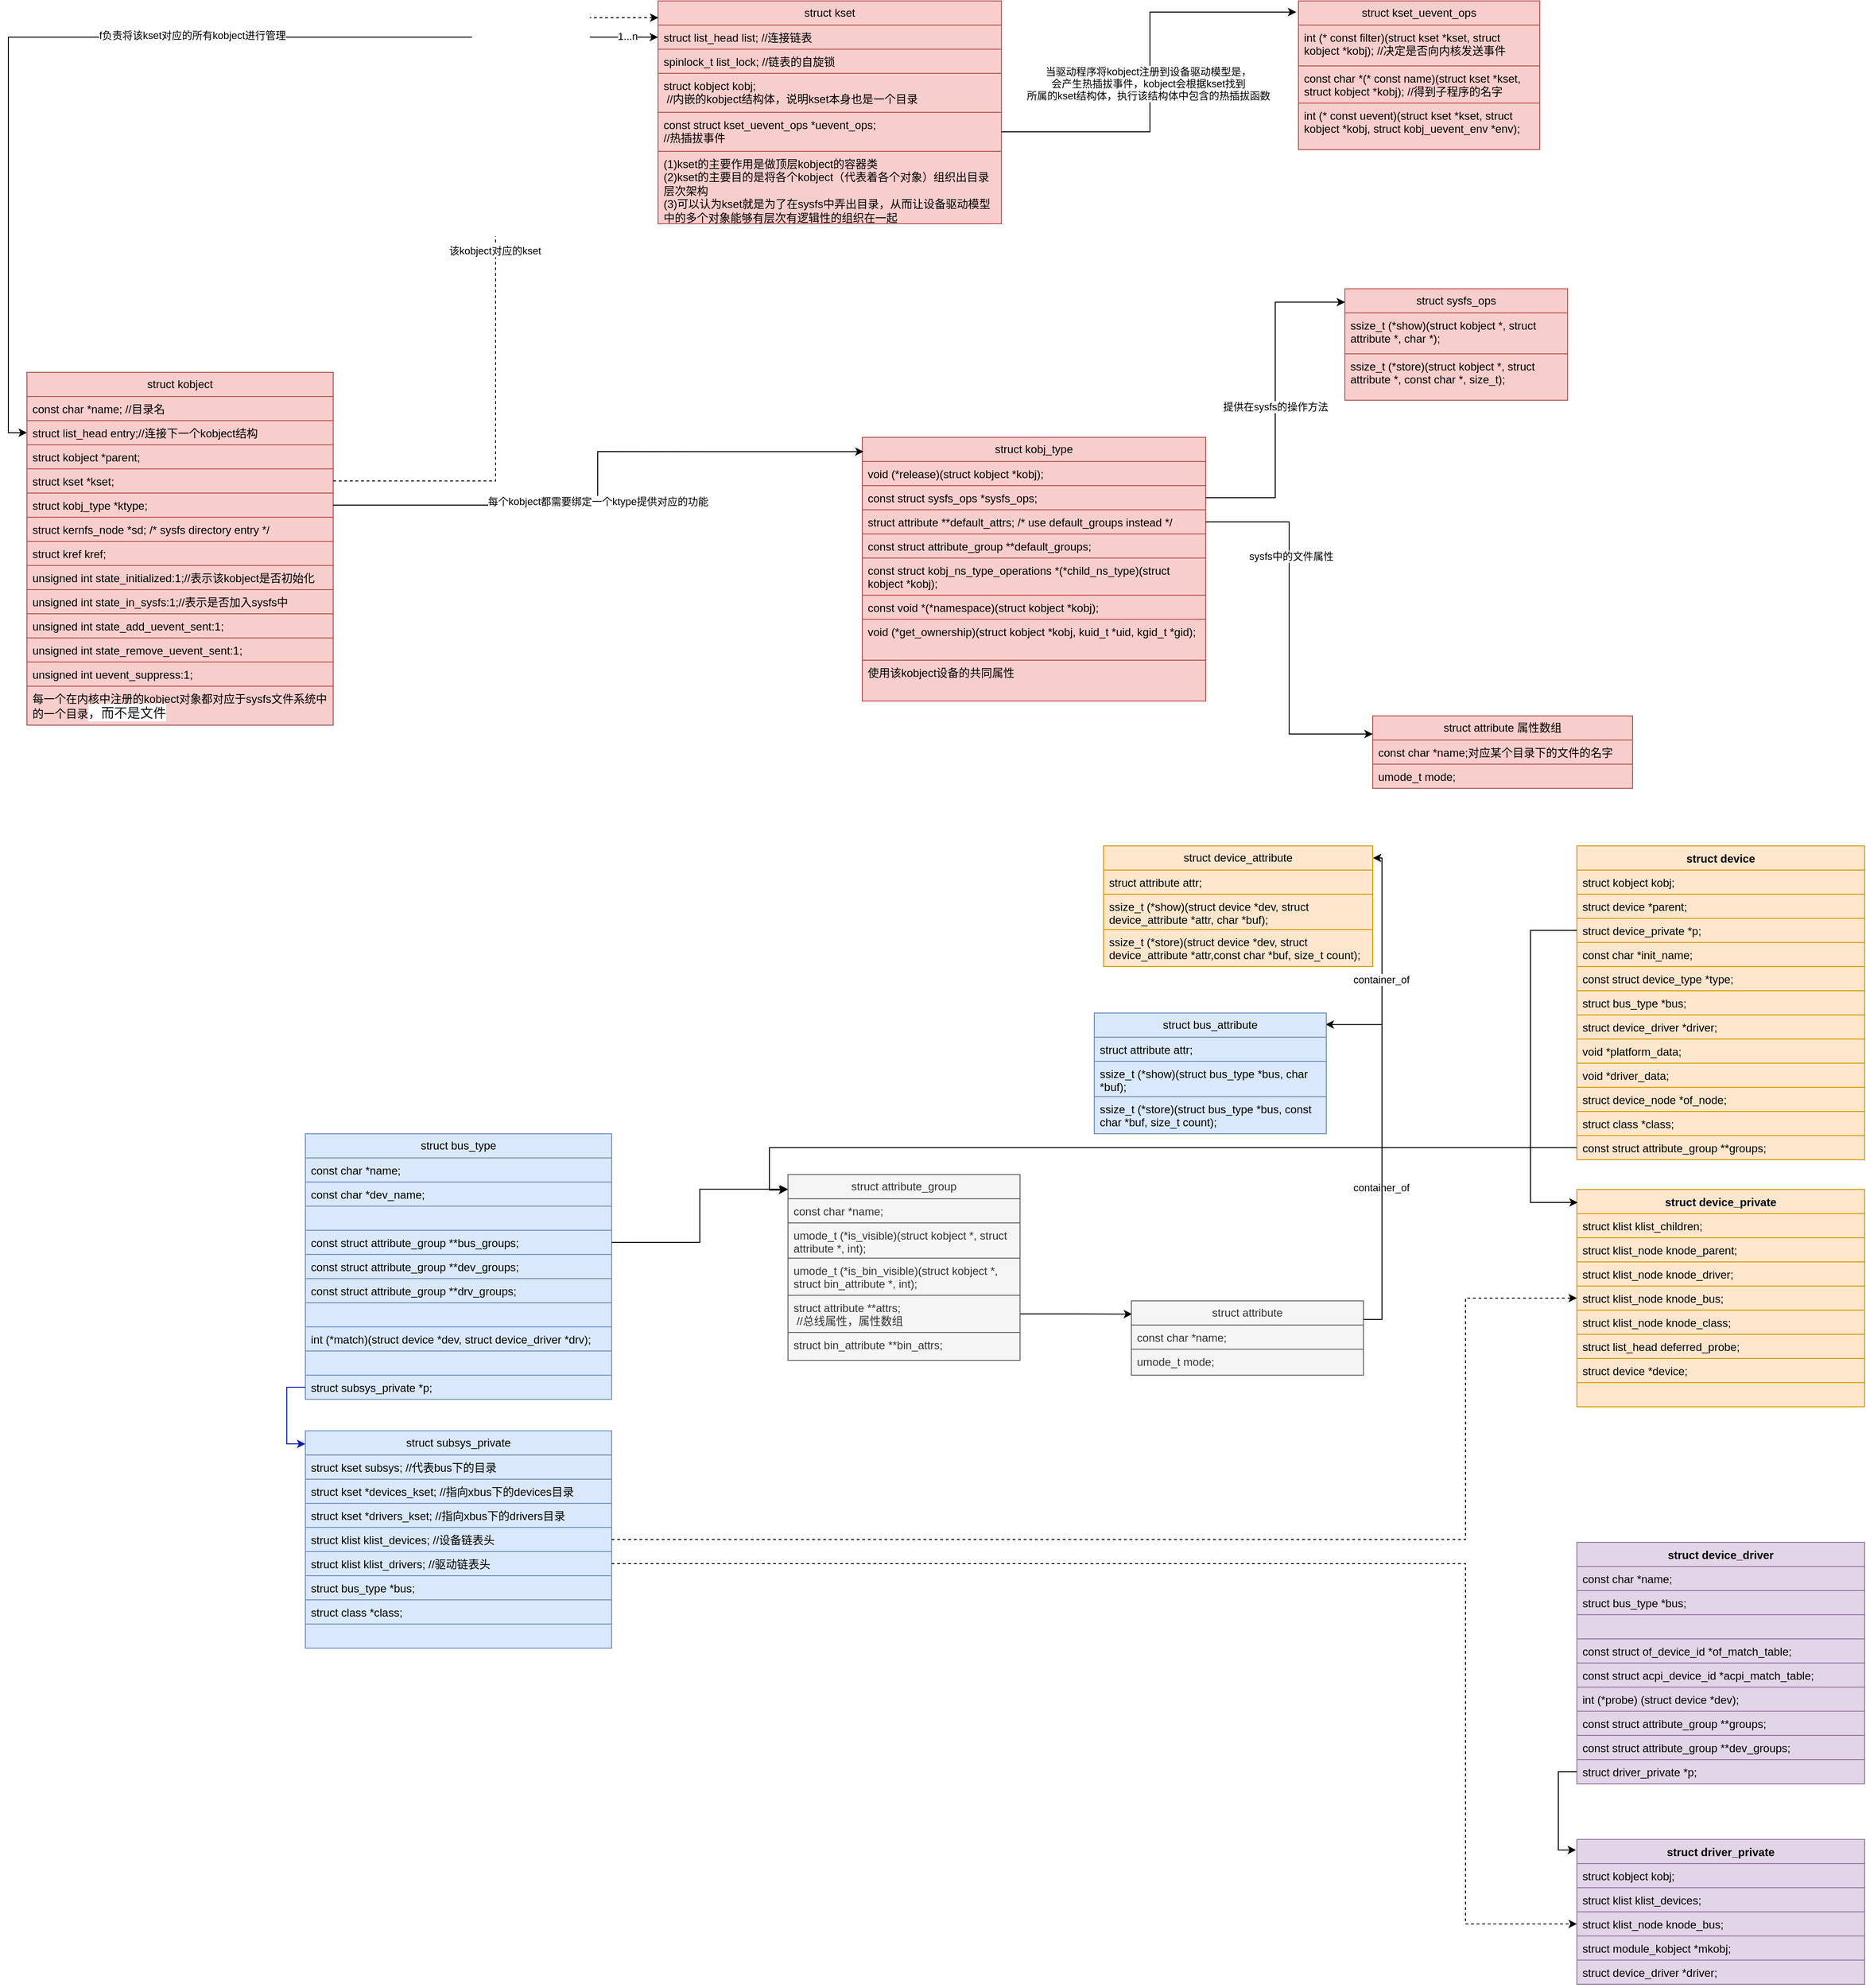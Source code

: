 <mxfile version="21.6.2" type="github" pages="2">
  <diagram id="C5RBs43oDa-KdzZeNtuy" name="基本关系">
    <mxGraphModel dx="3163" dy="2010" grid="1" gridSize="10" guides="1" tooltips="1" connect="1" arrows="1" fold="1" page="1" pageScale="1" pageWidth="827" pageHeight="1169" math="0" shadow="0">
      <root>
        <mxCell id="WIyWlLk6GJQsqaUBKTNV-0" />
        <mxCell id="WIyWlLk6GJQsqaUBKTNV-1" parent="WIyWlLk6GJQsqaUBKTNV-0" />
        <mxCell id="kiL3bQzwa457KuXeecQb-0" value="struct device_driver" style="swimlane;fontStyle=1;align=center;verticalAlign=top;childLayout=stackLayout;horizontal=1;startSize=26;horizontalStack=0;resizeParent=1;resizeParentMax=0;resizeLast=0;collapsible=1;marginBottom=0;whiteSpace=wrap;html=1;fillColor=#e1d5e7;strokeColor=#9673a6;" vertex="1" parent="WIyWlLk6GJQsqaUBKTNV-1">
          <mxGeometry x="790" y="520" width="310" height="260" as="geometry">
            <mxRectangle x="280" y="610" width="110" height="30" as="alternateBounds" />
          </mxGeometry>
        </mxCell>
        <mxCell id="kiL3bQzwa457KuXeecQb-1" value="const char&#x9;&#x9;*name;" style="text;strokeColor=#9673a6;fillColor=#e1d5e7;align=left;verticalAlign=top;spacingLeft=4;spacingRight=4;overflow=hidden;rotatable=0;points=[[0,0.5],[1,0.5]];portConstraint=eastwest;whiteSpace=wrap;html=1;" vertex="1" parent="kiL3bQzwa457KuXeecQb-0">
          <mxGeometry y="26" width="310" height="26" as="geometry" />
        </mxCell>
        <mxCell id="kiL3bQzwa457KuXeecQb-3" value="struct bus_type&#x9;&#x9;*bus;" style="text;strokeColor=#9673a6;fillColor=#e1d5e7;align=left;verticalAlign=top;spacingLeft=4;spacingRight=4;overflow=hidden;rotatable=0;points=[[0,0.5],[1,0.5]];portConstraint=eastwest;whiteSpace=wrap;html=1;" vertex="1" parent="kiL3bQzwa457KuXeecQb-0">
          <mxGeometry y="52" width="310" height="26" as="geometry" />
        </mxCell>
        <mxCell id="kiL3bQzwa457KuXeecQb-61" style="text;strokeColor=#9673a6;fillColor=#e1d5e7;align=left;verticalAlign=top;spacingLeft=4;spacingRight=4;overflow=hidden;rotatable=0;points=[[0,0.5],[1,0.5]];portConstraint=eastwest;whiteSpace=wrap;html=1;" vertex="1" parent="kiL3bQzwa457KuXeecQb-0">
          <mxGeometry y="78" width="310" height="26" as="geometry" />
        </mxCell>
        <mxCell id="kiL3bQzwa457KuXeecQb-60" value="const struct of_device_id&#x9;*of_match_table;" style="text;strokeColor=#9673a6;fillColor=#e1d5e7;align=left;verticalAlign=top;spacingLeft=4;spacingRight=4;overflow=hidden;rotatable=0;points=[[0,0.5],[1,0.5]];portConstraint=eastwest;whiteSpace=wrap;html=1;" vertex="1" parent="kiL3bQzwa457KuXeecQb-0">
          <mxGeometry y="104" width="310" height="26" as="geometry" />
        </mxCell>
        <mxCell id="kiL3bQzwa457KuXeecQb-59" value="const struct acpi_device_id&#x9;*acpi_match_table;" style="text;strokeColor=#9673a6;fillColor=#e1d5e7;align=left;verticalAlign=top;spacingLeft=4;spacingRight=4;overflow=hidden;rotatable=0;points=[[0,0.5],[1,0.5]];portConstraint=eastwest;whiteSpace=wrap;html=1;" vertex="1" parent="kiL3bQzwa457KuXeecQb-0">
          <mxGeometry y="130" width="310" height="26" as="geometry" />
        </mxCell>
        <mxCell id="kiL3bQzwa457KuXeecQb-58" value="int (*probe) (struct device *dev);" style="text;strokeColor=#9673a6;fillColor=#e1d5e7;align=left;verticalAlign=top;spacingLeft=4;spacingRight=4;overflow=hidden;rotatable=0;points=[[0,0.5],[1,0.5]];portConstraint=eastwest;whiteSpace=wrap;html=1;" vertex="1" parent="kiL3bQzwa457KuXeecQb-0">
          <mxGeometry y="156" width="310" height="26" as="geometry" />
        </mxCell>
        <mxCell id="kiL3bQzwa457KuXeecQb-64" value="const struct attribute_group **groups;" style="text;strokeColor=#9673a6;fillColor=#e1d5e7;align=left;verticalAlign=top;spacingLeft=4;spacingRight=4;overflow=hidden;rotatable=0;points=[[0,0.5],[1,0.5]];portConstraint=eastwest;whiteSpace=wrap;html=1;" vertex="1" parent="kiL3bQzwa457KuXeecQb-0">
          <mxGeometry y="182" width="310" height="26" as="geometry" />
        </mxCell>
        <mxCell id="kiL3bQzwa457KuXeecQb-63" value="const struct attribute_group **dev_groups;" style="text;strokeColor=#9673a6;fillColor=#e1d5e7;align=left;verticalAlign=top;spacingLeft=4;spacingRight=4;overflow=hidden;rotatable=0;points=[[0,0.5],[1,0.5]];portConstraint=eastwest;whiteSpace=wrap;html=1;" vertex="1" parent="kiL3bQzwa457KuXeecQb-0">
          <mxGeometry y="208" width="310" height="26" as="geometry" />
        </mxCell>
        <mxCell id="kiL3bQzwa457KuXeecQb-62" value="struct driver_private *p;" style="text;strokeColor=#9673a6;fillColor=#e1d5e7;align=left;verticalAlign=top;spacingLeft=4;spacingRight=4;overflow=hidden;rotatable=0;points=[[0,0.5],[1,0.5]];portConstraint=eastwest;whiteSpace=wrap;html=1;" vertex="1" parent="kiL3bQzwa457KuXeecQb-0">
          <mxGeometry y="234" width="310" height="26" as="geometry" />
        </mxCell>
        <mxCell id="kiL3bQzwa457KuXeecQb-23" value="struct bus_type" style="swimlane;fontStyle=0;childLayout=stackLayout;horizontal=1;startSize=26;fillColor=#dae8fc;horizontalStack=0;resizeParent=1;resizeParentMax=0;resizeLast=0;collapsible=1;marginBottom=0;whiteSpace=wrap;html=1;swimlaneLine=1;strokeColor=#6c8ebf;" vertex="1" parent="WIyWlLk6GJQsqaUBKTNV-1">
          <mxGeometry x="-580" y="80" width="330" height="286" as="geometry">
            <mxRectangle x="-230" y="80" width="120" height="30" as="alternateBounds" />
          </mxGeometry>
        </mxCell>
        <mxCell id="kiL3bQzwa457KuXeecQb-28" value="const char&#x9;&#x9;*name;" style="text;strokeColor=#6c8ebf;fillColor=#dae8fc;align=left;verticalAlign=top;spacingLeft=4;spacingRight=4;overflow=hidden;rotatable=0;points=[[0,0.5],[1,0.5]];portConstraint=eastwest;whiteSpace=wrap;html=1;" vertex="1" parent="kiL3bQzwa457KuXeecQb-23">
          <mxGeometry y="26" width="330" height="26" as="geometry" />
        </mxCell>
        <mxCell id="kiL3bQzwa457KuXeecQb-29" value="const char&#x9;&#x9;*dev_name;" style="text;strokeColor=#6c8ebf;fillColor=#dae8fc;align=left;verticalAlign=top;spacingLeft=4;spacingRight=4;overflow=hidden;rotatable=0;points=[[0,0.5],[1,0.5]];portConstraint=eastwest;whiteSpace=wrap;html=1;" vertex="1" parent="kiL3bQzwa457KuXeecQb-23">
          <mxGeometry y="52" width="330" height="26" as="geometry" />
        </mxCell>
        <mxCell id="kiL3bQzwa457KuXeecQb-35" style="text;strokeColor=#6c8ebf;fillColor=#dae8fc;align=left;verticalAlign=top;spacingLeft=4;spacingRight=4;overflow=hidden;rotatable=0;points=[[0,0.5],[1,0.5]];portConstraint=eastwest;whiteSpace=wrap;html=1;" vertex="1" parent="kiL3bQzwa457KuXeecQb-23">
          <mxGeometry y="78" width="330" height="26" as="geometry" />
        </mxCell>
        <mxCell id="kiL3bQzwa457KuXeecQb-33" value="const struct attribute_group **bus_groups;" style="text;strokeColor=#6c8ebf;fillColor=#dae8fc;align=left;verticalAlign=top;spacingLeft=4;spacingRight=4;overflow=hidden;rotatable=0;points=[[0,0.5],[1,0.5]];portConstraint=eastwest;whiteSpace=wrap;html=1;" vertex="1" parent="kiL3bQzwa457KuXeecQb-23">
          <mxGeometry y="104" width="330" height="26" as="geometry" />
        </mxCell>
        <mxCell id="kiL3bQzwa457KuXeecQb-32" value="const struct attribute_group **dev_groups;" style="text;strokeColor=#6c8ebf;fillColor=#dae8fc;align=left;verticalAlign=top;spacingLeft=4;spacingRight=4;overflow=hidden;rotatable=0;points=[[0,0.5],[1,0.5]];portConstraint=eastwest;whiteSpace=wrap;html=1;" vertex="1" parent="kiL3bQzwa457KuXeecQb-23">
          <mxGeometry y="130" width="330" height="26" as="geometry" />
        </mxCell>
        <mxCell id="kiL3bQzwa457KuXeecQb-31" value="const struct attribute_group **drv_groups;" style="text;strokeColor=#6c8ebf;fillColor=#dae8fc;align=left;verticalAlign=top;spacingLeft=4;spacingRight=4;overflow=hidden;rotatable=0;points=[[0,0.5],[1,0.5]];portConstraint=eastwest;whiteSpace=wrap;html=1;" vertex="1" parent="kiL3bQzwa457KuXeecQb-23">
          <mxGeometry y="156" width="330" height="26" as="geometry" />
        </mxCell>
        <mxCell id="kiL3bQzwa457KuXeecQb-30" style="text;strokeColor=#6c8ebf;fillColor=#dae8fc;align=left;verticalAlign=top;spacingLeft=4;spacingRight=4;overflow=hidden;rotatable=0;points=[[0,0.5],[1,0.5]];portConstraint=eastwest;whiteSpace=wrap;html=1;" vertex="1" parent="kiL3bQzwa457KuXeecQb-23">
          <mxGeometry y="182" width="330" height="26" as="geometry" />
        </mxCell>
        <mxCell id="kiL3bQzwa457KuXeecQb-37" value="int (*match)(struct device *dev, struct device_driver *drv);" style="text;strokeColor=#6c8ebf;fillColor=#dae8fc;align=left;verticalAlign=top;spacingLeft=4;spacingRight=4;overflow=hidden;rotatable=0;points=[[0,0.5],[1,0.5]];portConstraint=eastwest;whiteSpace=wrap;html=1;" vertex="1" parent="kiL3bQzwa457KuXeecQb-23">
          <mxGeometry y="208" width="330" height="26" as="geometry" />
        </mxCell>
        <mxCell id="kiL3bQzwa457KuXeecQb-36" style="text;strokeColor=#6c8ebf;fillColor=#dae8fc;align=left;verticalAlign=top;spacingLeft=4;spacingRight=4;overflow=hidden;rotatable=0;points=[[0,0.5],[1,0.5]];portConstraint=eastwest;whiteSpace=wrap;html=1;" vertex="1" parent="kiL3bQzwa457KuXeecQb-23">
          <mxGeometry y="234" width="330" height="26" as="geometry" />
        </mxCell>
        <mxCell id="kiL3bQzwa457KuXeecQb-49" value="struct subsys_private *p;" style="text;strokeColor=#6c8ebf;fillColor=#dae8fc;align=left;verticalAlign=top;spacingLeft=4;spacingRight=4;overflow=hidden;rotatable=0;points=[[0,0.5],[1,0.5]];portConstraint=eastwest;whiteSpace=wrap;html=1;" vertex="1" parent="kiL3bQzwa457KuXeecQb-23">
          <mxGeometry y="260" width="330" height="26" as="geometry" />
        </mxCell>
        <mxCell id="kiL3bQzwa457KuXeecQb-38" value="struct subsys_private" style="swimlane;fontStyle=0;childLayout=stackLayout;horizontal=1;startSize=26;fillColor=#dae8fc;horizontalStack=0;resizeParent=1;resizeParentMax=0;resizeLast=0;collapsible=1;marginBottom=0;whiteSpace=wrap;html=1;swimlaneLine=1;strokeColor=#6c8ebf;" vertex="1" parent="WIyWlLk6GJQsqaUBKTNV-1">
          <mxGeometry x="-580" y="400" width="330" height="234" as="geometry">
            <mxRectangle x="240" y="100" width="150" height="30" as="alternateBounds" />
          </mxGeometry>
        </mxCell>
        <mxCell id="kiL3bQzwa457KuXeecQb-39" value="struct kset subsys; //代表bus下的目录" style="text;strokeColor=#6c8ebf;fillColor=#dae8fc;align=left;verticalAlign=top;spacingLeft=4;spacingRight=4;overflow=hidden;rotatable=0;points=[[0,0.5],[1,0.5]];portConstraint=eastwest;whiteSpace=wrap;html=1;" vertex="1" parent="kiL3bQzwa457KuXeecQb-38">
          <mxGeometry y="26" width="330" height="26" as="geometry" />
        </mxCell>
        <mxCell id="kiL3bQzwa457KuXeecQb-40" value="struct kset *devices_kset; //指向xbus下的devices目录" style="text;strokeColor=#6c8ebf;fillColor=#dae8fc;align=left;verticalAlign=top;spacingLeft=4;spacingRight=4;overflow=hidden;rotatable=0;points=[[0,0.5],[1,0.5]];portConstraint=eastwest;whiteSpace=wrap;html=1;" vertex="1" parent="kiL3bQzwa457KuXeecQb-38">
          <mxGeometry y="52" width="330" height="26" as="geometry" />
        </mxCell>
        <mxCell id="kiL3bQzwa457KuXeecQb-41" value="struct kset *drivers_kset; //指向xbus下的drivers目录" style="text;strokeColor=#6c8ebf;fillColor=#dae8fc;align=left;verticalAlign=top;spacingLeft=4;spacingRight=4;overflow=hidden;rotatable=0;points=[[0,0.5],[1,0.5]];portConstraint=eastwest;whiteSpace=wrap;html=1;" vertex="1" parent="kiL3bQzwa457KuXeecQb-38">
          <mxGeometry y="78" width="330" height="26" as="geometry" />
        </mxCell>
        <mxCell id="kiL3bQzwa457KuXeecQb-42" value="struct klist klist_devices; //设备链表头" style="text;strokeColor=#6c8ebf;fillColor=#dae8fc;align=left;verticalAlign=top;spacingLeft=4;spacingRight=4;overflow=hidden;rotatable=0;points=[[0,0.5],[1,0.5]];portConstraint=eastwest;whiteSpace=wrap;html=1;" vertex="1" parent="kiL3bQzwa457KuXeecQb-38">
          <mxGeometry y="104" width="330" height="26" as="geometry" />
        </mxCell>
        <mxCell id="kiL3bQzwa457KuXeecQb-43" value="struct klist klist_drivers; //驱动链表头" style="text;strokeColor=#6c8ebf;fillColor=#dae8fc;align=left;verticalAlign=top;spacingLeft=4;spacingRight=4;overflow=hidden;rotatable=0;points=[[0,0.5],[1,0.5]];portConstraint=eastwest;whiteSpace=wrap;html=1;" vertex="1" parent="kiL3bQzwa457KuXeecQb-38">
          <mxGeometry y="130" width="330" height="26" as="geometry" />
        </mxCell>
        <mxCell id="kiL3bQzwa457KuXeecQb-44" value="struct bus_type *bus;" style="text;strokeColor=#6c8ebf;fillColor=#dae8fc;align=left;verticalAlign=top;spacingLeft=4;spacingRight=4;overflow=hidden;rotatable=0;points=[[0,0.5],[1,0.5]];portConstraint=eastwest;whiteSpace=wrap;html=1;" vertex="1" parent="kiL3bQzwa457KuXeecQb-38">
          <mxGeometry y="156" width="330" height="26" as="geometry" />
        </mxCell>
        <mxCell id="kiL3bQzwa457KuXeecQb-45" value="struct class *class;" style="text;strokeColor=#6c8ebf;fillColor=#dae8fc;align=left;verticalAlign=top;spacingLeft=4;spacingRight=4;overflow=hidden;rotatable=0;points=[[0,0.5],[1,0.5]];portConstraint=eastwest;whiteSpace=wrap;html=1;" vertex="1" parent="kiL3bQzwa457KuXeecQb-38">
          <mxGeometry y="182" width="330" height="26" as="geometry" />
        </mxCell>
        <mxCell id="kiL3bQzwa457KuXeecQb-48" style="text;strokeColor=#6c8ebf;fillColor=#dae8fc;align=left;verticalAlign=top;spacingLeft=4;spacingRight=4;overflow=hidden;rotatable=0;points=[[0,0.5],[1,0.5]];portConstraint=eastwest;whiteSpace=wrap;html=1;" vertex="1" parent="kiL3bQzwa457KuXeecQb-38">
          <mxGeometry y="208" width="330" height="26" as="geometry" />
        </mxCell>
        <mxCell id="kiL3bQzwa457KuXeecQb-50" style="edgeStyle=orthogonalEdgeStyle;rounded=0;orthogonalLoop=1;jettySize=auto;html=1;exitX=0;exitY=0.5;exitDx=0;exitDy=0;entryX=0;entryY=0.06;entryDx=0;entryDy=0;entryPerimeter=0;fillColor=#0050ef;strokeColor=#001DBC;" edge="1" parent="WIyWlLk6GJQsqaUBKTNV-1" source="kiL3bQzwa457KuXeecQb-49" target="kiL3bQzwa457KuXeecQb-38">
          <mxGeometry relative="1" as="geometry" />
        </mxCell>
        <mxCell id="kiL3bQzwa457KuXeecQb-51" value="struct driver_private" style="swimlane;fontStyle=1;align=center;verticalAlign=top;childLayout=stackLayout;horizontal=1;startSize=26;horizontalStack=0;resizeParent=1;resizeParentMax=0;resizeLast=0;collapsible=1;marginBottom=0;whiteSpace=wrap;html=1;fillColor=#e1d5e7;strokeColor=#9673a6;" vertex="1" parent="WIyWlLk6GJQsqaUBKTNV-1">
          <mxGeometry x="790" y="840" width="310" height="156" as="geometry">
            <mxRectangle x="280" y="610" width="110" height="30" as="alternateBounds" />
          </mxGeometry>
        </mxCell>
        <mxCell id="kiL3bQzwa457KuXeecQb-52" value="struct kobject kobj;" style="text;strokeColor=#9673a6;fillColor=#e1d5e7;align=left;verticalAlign=top;spacingLeft=4;spacingRight=4;overflow=hidden;rotatable=0;points=[[0,0.5],[1,0.5]];portConstraint=eastwest;whiteSpace=wrap;html=1;" vertex="1" parent="kiL3bQzwa457KuXeecQb-51">
          <mxGeometry y="26" width="310" height="26" as="geometry" />
        </mxCell>
        <mxCell id="kiL3bQzwa457KuXeecQb-54" value="struct klist klist_devices;" style="text;strokeColor=#9673a6;fillColor=#e1d5e7;align=left;verticalAlign=top;spacingLeft=4;spacingRight=4;overflow=hidden;rotatable=0;points=[[0,0.5],[1,0.5]];portConstraint=eastwest;whiteSpace=wrap;html=1;" vertex="1" parent="kiL3bQzwa457KuXeecQb-51">
          <mxGeometry y="52" width="310" height="26" as="geometry" />
        </mxCell>
        <mxCell id="kiL3bQzwa457KuXeecQb-57" value="struct klist_node knode_bus;" style="text;strokeColor=#9673a6;fillColor=#e1d5e7;align=left;verticalAlign=top;spacingLeft=4;spacingRight=4;overflow=hidden;rotatable=0;points=[[0,0.5],[1,0.5]];portConstraint=eastwest;whiteSpace=wrap;html=1;" vertex="1" parent="kiL3bQzwa457KuXeecQb-51">
          <mxGeometry y="78" width="310" height="26" as="geometry" />
        </mxCell>
        <mxCell id="kiL3bQzwa457KuXeecQb-56" value="struct module_kobject *mkobj;" style="text;strokeColor=#9673a6;fillColor=#e1d5e7;align=left;verticalAlign=top;spacingLeft=4;spacingRight=4;overflow=hidden;rotatable=0;points=[[0,0.5],[1,0.5]];portConstraint=eastwest;whiteSpace=wrap;html=1;" vertex="1" parent="kiL3bQzwa457KuXeecQb-51">
          <mxGeometry y="104" width="310" height="26" as="geometry" />
        </mxCell>
        <mxCell id="kiL3bQzwa457KuXeecQb-55" value="struct device_driver *driver;" style="text;strokeColor=#9673a6;fillColor=#e1d5e7;align=left;verticalAlign=top;spacingLeft=4;spacingRight=4;overflow=hidden;rotatable=0;points=[[0,0.5],[1,0.5]];portConstraint=eastwest;whiteSpace=wrap;html=1;" vertex="1" parent="kiL3bQzwa457KuXeecQb-51">
          <mxGeometry y="130" width="310" height="26" as="geometry" />
        </mxCell>
        <mxCell id="kiL3bQzwa457KuXeecQb-65" style="edgeStyle=orthogonalEdgeStyle;rounded=0;orthogonalLoop=1;jettySize=auto;html=1;exitX=0;exitY=0.5;exitDx=0;exitDy=0;entryX=-0.003;entryY=0.073;entryDx=0;entryDy=0;entryPerimeter=0;" edge="1" parent="WIyWlLk6GJQsqaUBKTNV-1" source="kiL3bQzwa457KuXeecQb-62" target="kiL3bQzwa457KuXeecQb-51">
          <mxGeometry relative="1" as="geometry" />
        </mxCell>
        <mxCell id="kiL3bQzwa457KuXeecQb-66" value="struct device" style="swimlane;fontStyle=1;align=center;verticalAlign=top;childLayout=stackLayout;horizontal=1;startSize=26;horizontalStack=0;resizeParent=1;resizeParentMax=0;resizeLast=0;collapsible=1;marginBottom=0;whiteSpace=wrap;html=1;fillColor=#ffe6cc;strokeColor=#d79b00;" vertex="1" parent="WIyWlLk6GJQsqaUBKTNV-1">
          <mxGeometry x="790" y="-230" width="310" height="338" as="geometry">
            <mxRectangle x="280" y="610" width="110" height="30" as="alternateBounds" />
          </mxGeometry>
        </mxCell>
        <mxCell id="kiL3bQzwa457KuXeecQb-67" value="struct kobject kobj;" style="text;strokeColor=#d79b00;fillColor=#ffe6cc;align=left;verticalAlign=top;spacingLeft=4;spacingRight=4;overflow=hidden;rotatable=0;points=[[0,0.5],[1,0.5]];portConstraint=eastwest;whiteSpace=wrap;html=1;" vertex="1" parent="kiL3bQzwa457KuXeecQb-66">
          <mxGeometry y="26" width="310" height="26" as="geometry" />
        </mxCell>
        <mxCell id="kiL3bQzwa457KuXeecQb-69" value="struct device&#x9;&#x9;*parent;" style="text;strokeColor=#d79b00;fillColor=#ffe6cc;align=left;verticalAlign=top;spacingLeft=4;spacingRight=4;overflow=hidden;rotatable=0;points=[[0,0.5],[1,0.5]];portConstraint=eastwest;whiteSpace=wrap;html=1;" vertex="1" parent="kiL3bQzwa457KuXeecQb-66">
          <mxGeometry y="52" width="310" height="26" as="geometry" />
        </mxCell>
        <mxCell id="kiL3bQzwa457KuXeecQb-70" value="struct device_private&#x9;*p;" style="text;strokeColor=#d79b00;fillColor=#ffe6cc;align=left;verticalAlign=top;spacingLeft=4;spacingRight=4;overflow=hidden;rotatable=0;points=[[0,0.5],[1,0.5]];portConstraint=eastwest;whiteSpace=wrap;html=1;" vertex="1" parent="kiL3bQzwa457KuXeecQb-66">
          <mxGeometry y="78" width="310" height="26" as="geometry" />
        </mxCell>
        <mxCell id="kiL3bQzwa457KuXeecQb-71" value="const char&#x9;&#x9;*init_name;" style="text;strokeColor=#d79b00;fillColor=#ffe6cc;align=left;verticalAlign=top;spacingLeft=4;spacingRight=4;overflow=hidden;rotatable=0;points=[[0,0.5],[1,0.5]];portConstraint=eastwest;whiteSpace=wrap;html=1;" vertex="1" parent="kiL3bQzwa457KuXeecQb-66">
          <mxGeometry y="104" width="310" height="26" as="geometry" />
        </mxCell>
        <mxCell id="kiL3bQzwa457KuXeecQb-72" value="const struct device_type *type;" style="text;strokeColor=#d79b00;fillColor=#ffe6cc;align=left;verticalAlign=top;spacingLeft=4;spacingRight=4;overflow=hidden;rotatable=0;points=[[0,0.5],[1,0.5]];portConstraint=eastwest;whiteSpace=wrap;html=1;" vertex="1" parent="kiL3bQzwa457KuXeecQb-66">
          <mxGeometry y="130" width="310" height="26" as="geometry" />
        </mxCell>
        <mxCell id="kiL3bQzwa457KuXeecQb-73" value="struct bus_type&#x9;*bus;" style="text;strokeColor=#d79b00;fillColor=#ffe6cc;align=left;verticalAlign=top;spacingLeft=4;spacingRight=4;overflow=hidden;rotatable=0;points=[[0,0.5],[1,0.5]];portConstraint=eastwest;whiteSpace=wrap;html=1;" vertex="1" parent="kiL3bQzwa457KuXeecQb-66">
          <mxGeometry y="156" width="310" height="26" as="geometry" />
        </mxCell>
        <mxCell id="kiL3bQzwa457KuXeecQb-74" value="struct device_driver *driver;" style="text;strokeColor=#d79b00;fillColor=#ffe6cc;align=left;verticalAlign=top;spacingLeft=4;spacingRight=4;overflow=hidden;rotatable=0;points=[[0,0.5],[1,0.5]];portConstraint=eastwest;whiteSpace=wrap;html=1;" vertex="1" parent="kiL3bQzwa457KuXeecQb-66">
          <mxGeometry y="182" width="310" height="26" as="geometry" />
        </mxCell>
        <mxCell id="kiL3bQzwa457KuXeecQb-75" value="void&#x9;&#x9;*platform_data;" style="text;strokeColor=#d79b00;fillColor=#ffe6cc;align=left;verticalAlign=top;spacingLeft=4;spacingRight=4;overflow=hidden;rotatable=0;points=[[0,0.5],[1,0.5]];portConstraint=eastwest;whiteSpace=wrap;html=1;" vertex="1" parent="kiL3bQzwa457KuXeecQb-66">
          <mxGeometry y="208" width="310" height="26" as="geometry" />
        </mxCell>
        <mxCell id="kiL3bQzwa457KuXeecQb-76" value="void&#x9;&#x9;*driver_data;" style="text;strokeColor=#d79b00;fillColor=#ffe6cc;align=left;verticalAlign=top;spacingLeft=4;spacingRight=4;overflow=hidden;rotatable=0;points=[[0,0.5],[1,0.5]];portConstraint=eastwest;whiteSpace=wrap;html=1;" vertex="1" parent="kiL3bQzwa457KuXeecQb-66">
          <mxGeometry y="234" width="310" height="26" as="geometry" />
        </mxCell>
        <mxCell id="kiL3bQzwa457KuXeecQb-92" value="struct device_node&#x9;*of_node;" style="text;strokeColor=#d79b00;fillColor=#ffe6cc;align=left;verticalAlign=top;spacingLeft=4;spacingRight=4;overflow=hidden;rotatable=0;points=[[0,0.5],[1,0.5]];portConstraint=eastwest;whiteSpace=wrap;html=1;" vertex="1" parent="kiL3bQzwa457KuXeecQb-66">
          <mxGeometry y="260" width="310" height="26" as="geometry" />
        </mxCell>
        <mxCell id="kiL3bQzwa457KuXeecQb-91" value="struct class&#x9;&#x9;*class;" style="text;strokeColor=#d79b00;fillColor=#ffe6cc;align=left;verticalAlign=top;spacingLeft=4;spacingRight=4;overflow=hidden;rotatable=0;points=[[0,0.5],[1,0.5]];portConstraint=eastwest;whiteSpace=wrap;html=1;" vertex="1" parent="kiL3bQzwa457KuXeecQb-66">
          <mxGeometry y="286" width="310" height="26" as="geometry" />
        </mxCell>
        <mxCell id="kiL3bQzwa457KuXeecQb-90" value="const struct attribute_group **groups;" style="text;strokeColor=#d79b00;fillColor=#ffe6cc;align=left;verticalAlign=top;spacingLeft=4;spacingRight=4;overflow=hidden;rotatable=0;points=[[0,0.5],[1,0.5]];portConstraint=eastwest;whiteSpace=wrap;html=1;" vertex="1" parent="kiL3bQzwa457KuXeecQb-66">
          <mxGeometry y="312" width="310" height="26" as="geometry" />
        </mxCell>
        <mxCell id="kiL3bQzwa457KuXeecQb-93" value="struct device_private" style="swimlane;fontStyle=1;align=center;verticalAlign=top;childLayout=stackLayout;horizontal=1;startSize=26;horizontalStack=0;resizeParent=1;resizeParentMax=0;resizeLast=0;collapsible=1;marginBottom=0;whiteSpace=wrap;html=1;fillColor=#ffe6cc;strokeColor=#d79b00;" vertex="1" parent="WIyWlLk6GJQsqaUBKTNV-1">
          <mxGeometry x="790" y="140" width="310" height="234" as="geometry">
            <mxRectangle x="280" y="610" width="110" height="30" as="alternateBounds" />
          </mxGeometry>
        </mxCell>
        <mxCell id="kiL3bQzwa457KuXeecQb-94" value="struct klist klist_children;" style="text;strokeColor=#d79b00;fillColor=#ffe6cc;align=left;verticalAlign=top;spacingLeft=4;spacingRight=4;overflow=hidden;rotatable=0;points=[[0,0.5],[1,0.5]];portConstraint=eastwest;whiteSpace=wrap;html=1;" vertex="1" parent="kiL3bQzwa457KuXeecQb-93">
          <mxGeometry y="26" width="310" height="26" as="geometry" />
        </mxCell>
        <mxCell id="kiL3bQzwa457KuXeecQb-95" value="struct klist_node knode_parent;" style="text;strokeColor=#d79b00;fillColor=#ffe6cc;align=left;verticalAlign=top;spacingLeft=4;spacingRight=4;overflow=hidden;rotatable=0;points=[[0,0.5],[1,0.5]];portConstraint=eastwest;whiteSpace=wrap;html=1;" vertex="1" parent="kiL3bQzwa457KuXeecQb-93">
          <mxGeometry y="52" width="310" height="26" as="geometry" />
        </mxCell>
        <mxCell id="kiL3bQzwa457KuXeecQb-96" value="struct klist_node knode_driver;" style="text;strokeColor=#d79b00;fillColor=#ffe6cc;align=left;verticalAlign=top;spacingLeft=4;spacingRight=4;overflow=hidden;rotatable=0;points=[[0,0.5],[1,0.5]];portConstraint=eastwest;whiteSpace=wrap;html=1;" vertex="1" parent="kiL3bQzwa457KuXeecQb-93">
          <mxGeometry y="78" width="310" height="26" as="geometry" />
        </mxCell>
        <mxCell id="kiL3bQzwa457KuXeecQb-97" value="struct klist_node knode_bus;" style="text;strokeColor=#d79b00;fillColor=#ffe6cc;align=left;verticalAlign=top;spacingLeft=4;spacingRight=4;overflow=hidden;rotatable=0;points=[[0,0.5],[1,0.5]];portConstraint=eastwest;whiteSpace=wrap;html=1;" vertex="1" parent="kiL3bQzwa457KuXeecQb-93">
          <mxGeometry y="104" width="310" height="26" as="geometry" />
        </mxCell>
        <mxCell id="kiL3bQzwa457KuXeecQb-98" value="struct klist_node knode_class;" style="text;strokeColor=#d79b00;fillColor=#ffe6cc;align=left;verticalAlign=top;spacingLeft=4;spacingRight=4;overflow=hidden;rotatable=0;points=[[0,0.5],[1,0.5]];portConstraint=eastwest;whiteSpace=wrap;html=1;" vertex="1" parent="kiL3bQzwa457KuXeecQb-93">
          <mxGeometry y="130" width="310" height="26" as="geometry" />
        </mxCell>
        <mxCell id="kiL3bQzwa457KuXeecQb-101" value="struct list_head deferred_probe;" style="text;strokeColor=#d79b00;fillColor=#ffe6cc;align=left;verticalAlign=top;spacingLeft=4;spacingRight=4;overflow=hidden;rotatable=0;points=[[0,0.5],[1,0.5]];portConstraint=eastwest;whiteSpace=wrap;html=1;" vertex="1" parent="kiL3bQzwa457KuXeecQb-93">
          <mxGeometry y="156" width="310" height="26" as="geometry" />
        </mxCell>
        <mxCell id="kiL3bQzwa457KuXeecQb-100" value="struct device *device;" style="text;strokeColor=#d79b00;fillColor=#ffe6cc;align=left;verticalAlign=top;spacingLeft=4;spacingRight=4;overflow=hidden;rotatable=0;points=[[0,0.5],[1,0.5]];portConstraint=eastwest;whiteSpace=wrap;html=1;" vertex="1" parent="kiL3bQzwa457KuXeecQb-93">
          <mxGeometry y="182" width="310" height="26" as="geometry" />
        </mxCell>
        <mxCell id="kiL3bQzwa457KuXeecQb-99" style="text;strokeColor=#d79b00;fillColor=#ffe6cc;align=left;verticalAlign=top;spacingLeft=4;spacingRight=4;overflow=hidden;rotatable=0;points=[[0,0.5],[1,0.5]];portConstraint=eastwest;whiteSpace=wrap;html=1;" vertex="1" parent="kiL3bQzwa457KuXeecQb-93">
          <mxGeometry y="208" width="310" height="26" as="geometry" />
        </mxCell>
        <mxCell id="kiL3bQzwa457KuXeecQb-102" style="edgeStyle=orthogonalEdgeStyle;rounded=0;orthogonalLoop=1;jettySize=auto;html=1;exitX=0;exitY=0.5;exitDx=0;exitDy=0;entryX=0.003;entryY=0.06;entryDx=0;entryDy=0;entryPerimeter=0;" edge="1" parent="WIyWlLk6GJQsqaUBKTNV-1" source="kiL3bQzwa457KuXeecQb-70" target="kiL3bQzwa457KuXeecQb-93">
          <mxGeometry relative="1" as="geometry">
            <Array as="points">
              <mxPoint x="740" y="-139" />
              <mxPoint x="740" y="154" />
            </Array>
          </mxGeometry>
        </mxCell>
        <mxCell id="kiL3bQzwa457KuXeecQb-103" style="edgeStyle=orthogonalEdgeStyle;rounded=0;orthogonalLoop=1;jettySize=auto;html=1;entryX=0;entryY=0.5;entryDx=0;entryDy=0;dashed=1;" edge="1" parent="WIyWlLk6GJQsqaUBKTNV-1" source="kiL3bQzwa457KuXeecQb-42" target="kiL3bQzwa457KuXeecQb-97">
          <mxGeometry relative="1" as="geometry">
            <Array as="points">
              <mxPoint x="670" y="517" />
              <mxPoint x="670" y="257" />
            </Array>
          </mxGeometry>
        </mxCell>
        <mxCell id="kiL3bQzwa457KuXeecQb-104" style="edgeStyle=orthogonalEdgeStyle;rounded=0;orthogonalLoop=1;jettySize=auto;html=1;exitX=1;exitY=0.5;exitDx=0;exitDy=0;entryX=0;entryY=0.5;entryDx=0;entryDy=0;dashed=1;" edge="1" parent="WIyWlLk6GJQsqaUBKTNV-1" source="kiL3bQzwa457KuXeecQb-43" target="kiL3bQzwa457KuXeecQb-57">
          <mxGeometry relative="1" as="geometry">
            <Array as="points">
              <mxPoint x="670" y="543" />
              <mxPoint x="670" y="931" />
            </Array>
          </mxGeometry>
        </mxCell>
        <mxCell id="kiL3bQzwa457KuXeecQb-105" value="struct kobject" style="swimlane;fontStyle=0;childLayout=stackLayout;horizontal=1;startSize=26;fillColor=#f8cecc;horizontalStack=0;resizeParent=1;resizeParentMax=0;resizeLast=0;collapsible=1;marginBottom=0;whiteSpace=wrap;html=1;strokeColor=#b85450;" vertex="1" parent="WIyWlLk6GJQsqaUBKTNV-1">
          <mxGeometry x="-880" y="-740" width="330" height="380" as="geometry" />
        </mxCell>
        <mxCell id="kiL3bQzwa457KuXeecQb-106" value="const char&#x9;&#x9;*name; //目录名" style="text;strokeColor=#b85450;fillColor=#f8cecc;align=left;verticalAlign=top;spacingLeft=4;spacingRight=4;overflow=hidden;rotatable=0;points=[[0,0.5],[1,0.5]];portConstraint=eastwest;whiteSpace=wrap;html=1;" vertex="1" parent="kiL3bQzwa457KuXeecQb-105">
          <mxGeometry y="26" width="330" height="26" as="geometry" />
        </mxCell>
        <mxCell id="kiL3bQzwa457KuXeecQb-107" value="struct list_head&#x9;entry;//连接下一个kobject结构" style="text;strokeColor=#b85450;fillColor=#f8cecc;align=left;verticalAlign=top;spacingLeft=4;spacingRight=4;overflow=hidden;rotatable=0;points=[[0,0.5],[1,0.5]];portConstraint=eastwest;whiteSpace=wrap;html=1;" vertex="1" parent="kiL3bQzwa457KuXeecQb-105">
          <mxGeometry y="52" width="330" height="26" as="geometry" />
        </mxCell>
        <mxCell id="kiL3bQzwa457KuXeecQb-108" value="struct kobject&#x9;&#x9;*parent;" style="text;strokeColor=#b85450;fillColor=#f8cecc;align=left;verticalAlign=top;spacingLeft=4;spacingRight=4;overflow=hidden;rotatable=0;points=[[0,0.5],[1,0.5]];portConstraint=eastwest;whiteSpace=wrap;html=1;" vertex="1" parent="kiL3bQzwa457KuXeecQb-105">
          <mxGeometry y="78" width="330" height="26" as="geometry" />
        </mxCell>
        <mxCell id="kiL3bQzwa457KuXeecQb-114" value="struct kset&#x9;&#x9;*kset;" style="text;strokeColor=#b85450;fillColor=#f8cecc;align=left;verticalAlign=top;spacingLeft=4;spacingRight=4;overflow=hidden;rotatable=0;points=[[0,0.5],[1,0.5]];portConstraint=eastwest;whiteSpace=wrap;html=1;" vertex="1" parent="kiL3bQzwa457KuXeecQb-105">
          <mxGeometry y="104" width="330" height="26" as="geometry" />
        </mxCell>
        <mxCell id="kiL3bQzwa457KuXeecQb-113" value="struct kobj_type&#x9;*ktype;" style="text;strokeColor=#b85450;fillColor=#f8cecc;align=left;verticalAlign=top;spacingLeft=4;spacingRight=4;overflow=hidden;rotatable=0;points=[[0,0.5],[1,0.5]];portConstraint=eastwest;whiteSpace=wrap;html=1;" vertex="1" parent="kiL3bQzwa457KuXeecQb-105">
          <mxGeometry y="130" width="330" height="26" as="geometry" />
        </mxCell>
        <mxCell id="kiL3bQzwa457KuXeecQb-112" value="struct kernfs_node&#x9;*sd; /* sysfs directory entry */" style="text;strokeColor=#b85450;fillColor=#f8cecc;align=left;verticalAlign=top;spacingLeft=4;spacingRight=4;overflow=hidden;rotatable=0;points=[[0,0.5],[1,0.5]];portConstraint=eastwest;whiteSpace=wrap;html=1;" vertex="1" parent="kiL3bQzwa457KuXeecQb-105">
          <mxGeometry y="156" width="330" height="26" as="geometry" />
        </mxCell>
        <mxCell id="kiL3bQzwa457KuXeecQb-111" value="struct kref&#x9;&#x9;kref;" style="text;strokeColor=#b85450;fillColor=#f8cecc;align=left;verticalAlign=top;spacingLeft=4;spacingRight=4;overflow=hidden;rotatable=0;points=[[0,0.5],[1,0.5]];portConstraint=eastwest;whiteSpace=wrap;html=1;" vertex="1" parent="kiL3bQzwa457KuXeecQb-105">
          <mxGeometry y="182" width="330" height="26" as="geometry" />
        </mxCell>
        <mxCell id="kiL3bQzwa457KuXeecQb-110" value="unsigned int state_initialized:1;//表示该kobject是否初始化" style="text;strokeColor=#b85450;fillColor=#f8cecc;align=left;verticalAlign=top;spacingLeft=4;spacingRight=4;overflow=hidden;rotatable=0;points=[[0,0.5],[1,0.5]];portConstraint=eastwest;whiteSpace=wrap;html=1;" vertex="1" parent="kiL3bQzwa457KuXeecQb-105">
          <mxGeometry y="208" width="330" height="26" as="geometry" />
        </mxCell>
        <mxCell id="kiL3bQzwa457KuXeecQb-109" value="unsigned int state_in_sysfs:1;//表示是否加入sysfs中" style="text;strokeColor=#b85450;fillColor=#f8cecc;align=left;verticalAlign=top;spacingLeft=4;spacingRight=4;overflow=hidden;rotatable=0;points=[[0,0.5],[1,0.5]];portConstraint=eastwest;whiteSpace=wrap;html=1;" vertex="1" parent="kiL3bQzwa457KuXeecQb-105">
          <mxGeometry y="234" width="330" height="26" as="geometry" />
        </mxCell>
        <mxCell id="kiL3bQzwa457KuXeecQb-119" value="unsigned int state_add_uevent_sent:1;" style="text;strokeColor=#b85450;fillColor=#f8cecc;align=left;verticalAlign=top;spacingLeft=4;spacingRight=4;overflow=hidden;rotatable=0;points=[[0,0.5],[1,0.5]];portConstraint=eastwest;whiteSpace=wrap;html=1;" vertex="1" parent="kiL3bQzwa457KuXeecQb-105">
          <mxGeometry y="260" width="330" height="26" as="geometry" />
        </mxCell>
        <mxCell id="kiL3bQzwa457KuXeecQb-118" value="unsigned int state_remove_uevent_sent:1;" style="text;strokeColor=#b85450;fillColor=#f8cecc;align=left;verticalAlign=top;spacingLeft=4;spacingRight=4;overflow=hidden;rotatable=0;points=[[0,0.5],[1,0.5]];portConstraint=eastwest;whiteSpace=wrap;html=1;" vertex="1" parent="kiL3bQzwa457KuXeecQb-105">
          <mxGeometry y="286" width="330" height="26" as="geometry" />
        </mxCell>
        <mxCell id="kiL3bQzwa457KuXeecQb-117" value="unsigned int uevent_suppress:1;" style="text;strokeColor=#b85450;fillColor=#f8cecc;align=left;verticalAlign=top;spacingLeft=4;spacingRight=4;overflow=hidden;rotatable=0;points=[[0,0.5],[1,0.5]];portConstraint=eastwest;whiteSpace=wrap;html=1;" vertex="1" parent="kiL3bQzwa457KuXeecQb-105">
          <mxGeometry y="312" width="330" height="26" as="geometry" />
        </mxCell>
        <mxCell id="kiL3bQzwa457KuXeecQb-157" value="每一个在内核中注册的kobject对象都对应于sysfs文件系统中的一个目录&lt;span style=&quot;color: rgb(19, 22, 26); font-family: &amp;quot;Microsoft YaHei&amp;quot;, &amp;quot;PingFang SC&amp;quot;, &amp;quot;Hiragino Sans GB&amp;quot;, &amp;quot;Segoe UI&amp;quot;, Helvetica, Arial, sans-serif; font-size: 14px; background-color: rgb(255, 255, 255);&quot;&gt;，而不是文件&lt;/span&gt;" style="text;strokeColor=#b85450;fillColor=#f8cecc;align=left;verticalAlign=top;spacingLeft=4;spacingRight=4;overflow=hidden;rotatable=0;points=[[0,0.5],[1,0.5]];portConstraint=eastwest;whiteSpace=wrap;html=1;" vertex="1" parent="kiL3bQzwa457KuXeecQb-105">
          <mxGeometry y="338" width="330" height="42" as="geometry" />
        </mxCell>
        <mxCell id="kiL3bQzwa457KuXeecQb-133" value="struct kobj_type" style="swimlane;fontStyle=0;childLayout=stackLayout;horizontal=1;startSize=26;fillColor=#f8cecc;horizontalStack=0;resizeParent=1;resizeParentMax=0;resizeLast=0;collapsible=1;marginBottom=0;whiteSpace=wrap;html=1;strokeColor=#b85450;" vertex="1" parent="WIyWlLk6GJQsqaUBKTNV-1">
          <mxGeometry x="20" y="-670" width="370" height="284" as="geometry" />
        </mxCell>
        <mxCell id="kiL3bQzwa457KuXeecQb-134" value="void (*release)(struct kobject *kobj);" style="text;strokeColor=#b85450;fillColor=#f8cecc;align=left;verticalAlign=top;spacingLeft=4;spacingRight=4;overflow=hidden;rotatable=0;points=[[0,0.5],[1,0.5]];portConstraint=eastwest;whiteSpace=wrap;html=1;" vertex="1" parent="kiL3bQzwa457KuXeecQb-133">
          <mxGeometry y="26" width="370" height="26" as="geometry" />
        </mxCell>
        <mxCell id="kiL3bQzwa457KuXeecQb-135" value="const struct sysfs_ops *sysfs_ops;" style="text;strokeColor=#b85450;fillColor=#f8cecc;align=left;verticalAlign=top;spacingLeft=4;spacingRight=4;overflow=hidden;rotatable=0;points=[[0,0.5],[1,0.5]];portConstraint=eastwest;whiteSpace=wrap;html=1;" vertex="1" parent="kiL3bQzwa457KuXeecQb-133">
          <mxGeometry y="52" width="370" height="26" as="geometry" />
        </mxCell>
        <mxCell id="kiL3bQzwa457KuXeecQb-136" value="struct attribute **default_attrs;&#x9;/* use default_groups instead */" style="text;strokeColor=#b85450;fillColor=#f8cecc;align=left;verticalAlign=top;spacingLeft=4;spacingRight=4;overflow=hidden;rotatable=0;points=[[0,0.5],[1,0.5]];portConstraint=eastwest;whiteSpace=wrap;html=1;" vertex="1" parent="kiL3bQzwa457KuXeecQb-133">
          <mxGeometry y="78" width="370" height="26" as="geometry" />
        </mxCell>
        <mxCell id="kiL3bQzwa457KuXeecQb-140" value="const struct attribute_group **default_groups;" style="text;strokeColor=#b85450;fillColor=#f8cecc;align=left;verticalAlign=top;spacingLeft=4;spacingRight=4;overflow=hidden;rotatable=0;points=[[0,0.5],[1,0.5]];portConstraint=eastwest;whiteSpace=wrap;html=1;" vertex="1" parent="kiL3bQzwa457KuXeecQb-133">
          <mxGeometry y="104" width="370" height="26" as="geometry" />
        </mxCell>
        <mxCell id="kiL3bQzwa457KuXeecQb-139" value="const struct kobj_ns_type_operations *(*child_ns_type)(struct kobject *kobj);" style="text;strokeColor=#b85450;fillColor=#f8cecc;align=left;verticalAlign=top;spacingLeft=4;spacingRight=4;overflow=hidden;rotatable=0;points=[[0,0.5],[1,0.5]];portConstraint=eastwest;whiteSpace=wrap;html=1;" vertex="1" parent="kiL3bQzwa457KuXeecQb-133">
          <mxGeometry y="130" width="370" height="40" as="geometry" />
        </mxCell>
        <mxCell id="kiL3bQzwa457KuXeecQb-138" value="const void *(*namespace)(struct kobject *kobj);" style="text;strokeColor=#b85450;fillColor=#f8cecc;align=left;verticalAlign=top;spacingLeft=4;spacingRight=4;overflow=hidden;rotatable=0;points=[[0,0.5],[1,0.5]];portConstraint=eastwest;whiteSpace=wrap;html=1;" vertex="1" parent="kiL3bQzwa457KuXeecQb-133">
          <mxGeometry y="170" width="370" height="26" as="geometry" />
        </mxCell>
        <mxCell id="kiL3bQzwa457KuXeecQb-137" value="void (*get_ownership)(struct kobject *kobj, kuid_t *uid, kgid_t *gid);" style="text;strokeColor=#b85450;fillColor=#f8cecc;align=left;verticalAlign=top;spacingLeft=4;spacingRight=4;overflow=hidden;rotatable=0;points=[[0,0.5],[1,0.5]];portConstraint=eastwest;whiteSpace=wrap;html=1;" vertex="1" parent="kiL3bQzwa457KuXeecQb-133">
          <mxGeometry y="196" width="370" height="44" as="geometry" />
        </mxCell>
        <mxCell id="kiL3bQzwa457KuXeecQb-158" value="使用该kobject设备的共同属性" style="text;strokeColor=#b85450;fillColor=#f8cecc;align=left;verticalAlign=top;spacingLeft=4;spacingRight=4;overflow=hidden;rotatable=0;points=[[0,0.5],[1,0.5]];portConstraint=eastwest;whiteSpace=wrap;html=1;" vertex="1" parent="kiL3bQzwa457KuXeecQb-133">
          <mxGeometry y="240" width="370" height="44" as="geometry" />
        </mxCell>
        <mxCell id="kiL3bQzwa457KuXeecQb-141" style="edgeStyle=orthogonalEdgeStyle;rounded=0;orthogonalLoop=1;jettySize=auto;html=1;exitX=1;exitY=0.5;exitDx=0;exitDy=0;entryX=0.004;entryY=0.054;entryDx=0;entryDy=0;entryPerimeter=0;" edge="1" parent="WIyWlLk6GJQsqaUBKTNV-1" source="kiL3bQzwa457KuXeecQb-113" target="kiL3bQzwa457KuXeecQb-133">
          <mxGeometry relative="1" as="geometry" />
        </mxCell>
        <mxCell id="kiL3bQzwa457KuXeecQb-154" value="每个kobject都需要绑定一个ktype提供对应的功能" style="edgeLabel;html=1;align=center;verticalAlign=middle;resizable=0;points=[];" vertex="1" connectable="0" parent="kiL3bQzwa457KuXeecQb-141">
          <mxGeometry x="-0.079" relative="1" as="geometry">
            <mxPoint as="offset" />
          </mxGeometry>
        </mxCell>
        <mxCell id="kiL3bQzwa457KuXeecQb-142" value="struct attribute 属性数组" style="swimlane;fontStyle=0;childLayout=stackLayout;horizontal=1;startSize=26;fillColor=#f8cecc;horizontalStack=0;resizeParent=1;resizeParentMax=0;resizeLast=0;collapsible=1;marginBottom=0;whiteSpace=wrap;html=1;strokeColor=#b85450;" vertex="1" parent="WIyWlLk6GJQsqaUBKTNV-1">
          <mxGeometry x="570" y="-370" width="280" height="78" as="geometry" />
        </mxCell>
        <mxCell id="kiL3bQzwa457KuXeecQb-143" value="const char&#x9;&#x9;*name;对应某个目录下的文件的名字" style="text;strokeColor=#b85450;fillColor=#f8cecc;align=left;verticalAlign=top;spacingLeft=4;spacingRight=4;overflow=hidden;rotatable=0;points=[[0,0.5],[1,0.5]];portConstraint=eastwest;whiteSpace=wrap;html=1;" vertex="1" parent="kiL3bQzwa457KuXeecQb-142">
          <mxGeometry y="26" width="280" height="26" as="geometry" />
        </mxCell>
        <mxCell id="kiL3bQzwa457KuXeecQb-144" value="umode_t&#x9;&#x9;&#x9;mode;" style="text;strokeColor=#b85450;fillColor=#f8cecc;align=left;verticalAlign=top;spacingLeft=4;spacingRight=4;overflow=hidden;rotatable=0;points=[[0,0.5],[1,0.5]];portConstraint=eastwest;whiteSpace=wrap;html=1;" vertex="1" parent="kiL3bQzwa457KuXeecQb-142">
          <mxGeometry y="52" width="280" height="26" as="geometry" />
        </mxCell>
        <mxCell id="kiL3bQzwa457KuXeecQb-146" style="edgeStyle=orthogonalEdgeStyle;rounded=0;orthogonalLoop=1;jettySize=auto;html=1;exitX=1;exitY=0.5;exitDx=0;exitDy=0;entryX=0;entryY=0.25;entryDx=0;entryDy=0;" edge="1" parent="WIyWlLk6GJQsqaUBKTNV-1" source="kiL3bQzwa457KuXeecQb-136" target="kiL3bQzwa457KuXeecQb-142">
          <mxGeometry relative="1" as="geometry" />
        </mxCell>
        <mxCell id="kiL3bQzwa457KuXeecQb-156" value="sysfs中的文件属性" style="edgeLabel;html=1;align=center;verticalAlign=middle;resizable=0;points=[];" vertex="1" connectable="0" parent="kiL3bQzwa457KuXeecQb-146">
          <mxGeometry x="-0.381" y="2" relative="1" as="geometry">
            <mxPoint as="offset" />
          </mxGeometry>
        </mxCell>
        <mxCell id="kiL3bQzwa457KuXeecQb-147" value="struct sysfs_ops" style="swimlane;fontStyle=0;childLayout=stackLayout;horizontal=1;startSize=26;fillColor=#f8cecc;horizontalStack=0;resizeParent=1;resizeParentMax=0;resizeLast=0;collapsible=1;marginBottom=0;whiteSpace=wrap;html=1;strokeColor=#b85450;" vertex="1" parent="WIyWlLk6GJQsqaUBKTNV-1">
          <mxGeometry x="540" y="-830" width="240" height="120" as="geometry" />
        </mxCell>
        <mxCell id="kiL3bQzwa457KuXeecQb-148" value="ssize_t&#x9;(*show)(struct kobject *, struct attribute *, char *);" style="text;strokeColor=#b85450;fillColor=#f8cecc;align=left;verticalAlign=top;spacingLeft=4;spacingRight=4;overflow=hidden;rotatable=0;points=[[0,0.5],[1,0.5]];portConstraint=eastwest;whiteSpace=wrap;html=1;" vertex="1" parent="kiL3bQzwa457KuXeecQb-147">
          <mxGeometry y="26" width="240" height="44" as="geometry" />
        </mxCell>
        <mxCell id="kiL3bQzwa457KuXeecQb-149" value="ssize_t&#x9;(*store)(struct kobject *, struct attribute *, const char *, size_t);" style="text;strokeColor=#b85450;fillColor=#f8cecc;align=left;verticalAlign=top;spacingLeft=4;spacingRight=4;overflow=hidden;rotatable=0;points=[[0,0.5],[1,0.5]];portConstraint=eastwest;whiteSpace=wrap;html=1;" vertex="1" parent="kiL3bQzwa457KuXeecQb-147">
          <mxGeometry y="70" width="240" height="50" as="geometry" />
        </mxCell>
        <mxCell id="kiL3bQzwa457KuXeecQb-151" style="edgeStyle=orthogonalEdgeStyle;rounded=0;orthogonalLoop=1;jettySize=auto;html=1;exitX=1;exitY=0.5;exitDx=0;exitDy=0;entryX=0.001;entryY=0.12;entryDx=0;entryDy=0;entryPerimeter=0;" edge="1" parent="WIyWlLk6GJQsqaUBKTNV-1" source="kiL3bQzwa457KuXeecQb-135" target="kiL3bQzwa457KuXeecQb-147">
          <mxGeometry relative="1" as="geometry" />
        </mxCell>
        <mxCell id="kiL3bQzwa457KuXeecQb-155" value="提供在sysfs的操作方法" style="edgeLabel;html=1;align=center;verticalAlign=middle;resizable=0;points=[];" vertex="1" connectable="0" parent="kiL3bQzwa457KuXeecQb-151">
          <mxGeometry x="-0.039" relative="1" as="geometry">
            <mxPoint as="offset" />
          </mxGeometry>
        </mxCell>
        <mxCell id="kiL3bQzwa457KuXeecQb-159" value="struct kset" style="swimlane;fontStyle=0;childLayout=stackLayout;horizontal=1;startSize=26;fillColor=#f8cecc;horizontalStack=0;resizeParent=1;resizeParentMax=0;resizeLast=0;collapsible=1;marginBottom=0;whiteSpace=wrap;html=1;strokeColor=#b85450;" vertex="1" parent="WIyWlLk6GJQsqaUBKTNV-1">
          <mxGeometry x="-200" y="-1140" width="370" height="240" as="geometry" />
        </mxCell>
        <mxCell id="kiL3bQzwa457KuXeecQb-160" value="struct list_head list; //连接链表" style="text;strokeColor=#b85450;fillColor=#f8cecc;align=left;verticalAlign=top;spacingLeft=4;spacingRight=4;overflow=hidden;rotatable=0;points=[[0,0.5],[1,0.5]];portConstraint=eastwest;whiteSpace=wrap;html=1;" vertex="1" parent="kiL3bQzwa457KuXeecQb-159">
          <mxGeometry y="26" width="370" height="26" as="geometry" />
        </mxCell>
        <mxCell id="kiL3bQzwa457KuXeecQb-161" value="spinlock_t list_lock; //链表的自旋锁" style="text;strokeColor=#b85450;fillColor=#f8cecc;align=left;verticalAlign=top;spacingLeft=4;spacingRight=4;overflow=hidden;rotatable=0;points=[[0,0.5],[1,0.5]];portConstraint=eastwest;whiteSpace=wrap;html=1;" vertex="1" parent="kiL3bQzwa457KuXeecQb-159">
          <mxGeometry y="52" width="370" height="26" as="geometry" />
        </mxCell>
        <mxCell id="kiL3bQzwa457KuXeecQb-162" value="struct kobject kobj;&lt;br&gt;&amp;nbsp;//内嵌的kobject结构体，说明kset本身也是一个目录" style="text;strokeColor=#b85450;fillColor=#f8cecc;align=left;verticalAlign=top;spacingLeft=4;spacingRight=4;overflow=hidden;rotatable=0;points=[[0,0.5],[1,0.5]];portConstraint=eastwest;whiteSpace=wrap;html=1;" vertex="1" parent="kiL3bQzwa457KuXeecQb-159">
          <mxGeometry y="78" width="370" height="42" as="geometry" />
        </mxCell>
        <mxCell id="kiL3bQzwa457KuXeecQb-163" value="const struct kset_uevent_ops *uevent_ops; &lt;br&gt;//热插拔事件" style="text;strokeColor=#b85450;fillColor=#f8cecc;align=left;verticalAlign=top;spacingLeft=4;spacingRight=4;overflow=hidden;rotatable=0;points=[[0,0.5],[1,0.5]];portConstraint=eastwest;whiteSpace=wrap;html=1;" vertex="1" parent="kiL3bQzwa457KuXeecQb-159">
          <mxGeometry y="120" width="370" height="42" as="geometry" />
        </mxCell>
        <mxCell id="kiL3bQzwa457KuXeecQb-167" value="&lt;div&gt;(1)kset的主要作用是做顶层kobject的容器类&lt;/div&gt;&lt;div&gt;(2)kset的主要目的是将各个kobject（代表着各个对象）组织出目录层次架构&lt;/div&gt;&lt;div&gt;(3)可以认为kset就是为了在sysfs中弄出目录，从而让设备驱动模型中的多个对象能够有层次有逻辑性的组织在一起&lt;/div&gt;" style="text;strokeColor=#b85450;fillColor=#f8cecc;align=left;verticalAlign=top;spacingLeft=4;spacingRight=4;overflow=hidden;rotatable=0;points=[[0,0.5],[1,0.5]];portConstraint=eastwest;whiteSpace=wrap;html=1;" vertex="1" parent="kiL3bQzwa457KuXeecQb-159">
          <mxGeometry y="162" width="370" height="78" as="geometry" />
        </mxCell>
        <mxCell id="kiL3bQzwa457KuXeecQb-164" style="edgeStyle=orthogonalEdgeStyle;rounded=0;orthogonalLoop=1;jettySize=auto;html=1;exitX=1;exitY=0.5;exitDx=0;exitDy=0;entryX=0.001;entryY=0.075;entryDx=0;entryDy=0;entryPerimeter=0;dashed=1;" edge="1" parent="WIyWlLk6GJQsqaUBKTNV-1" source="kiL3bQzwa457KuXeecQb-114" target="kiL3bQzwa457KuXeecQb-159">
          <mxGeometry relative="1" as="geometry" />
        </mxCell>
        <mxCell id="kiL3bQzwa457KuXeecQb-165" value="该kobject对应的kset" style="edgeLabel;html=1;align=center;verticalAlign=middle;resizable=0;points=[];" vertex="1" connectable="0" parent="kiL3bQzwa457KuXeecQb-164">
          <mxGeometry x="-0.003" y="1" relative="1" as="geometry">
            <mxPoint as="offset" />
          </mxGeometry>
        </mxCell>
        <mxCell id="kiL3bQzwa457KuXeecQb-173" value="struct kset_uevent_ops" style="swimlane;fontStyle=0;childLayout=stackLayout;horizontal=1;startSize=26;fillColor=#f8cecc;horizontalStack=0;resizeParent=1;resizeParentMax=0;resizeLast=0;collapsible=1;marginBottom=0;whiteSpace=wrap;html=1;strokeColor=#b85450;" vertex="1" parent="WIyWlLk6GJQsqaUBKTNV-1">
          <mxGeometry x="490" y="-1140" width="260" height="160" as="geometry" />
        </mxCell>
        <mxCell id="kiL3bQzwa457KuXeecQb-174" value="int (* const filter)(struct kset *kset, struct kobject *kobj); //决定是否向内核发送事件" style="text;strokeColor=#b85450;fillColor=#f8cecc;align=left;verticalAlign=top;spacingLeft=4;spacingRight=4;overflow=hidden;rotatable=0;points=[[0,0.5],[1,0.5]];portConstraint=eastwest;whiteSpace=wrap;html=1;" vertex="1" parent="kiL3bQzwa457KuXeecQb-173">
          <mxGeometry y="26" width="260" height="44" as="geometry" />
        </mxCell>
        <mxCell id="kiL3bQzwa457KuXeecQb-175" value="const char *(* const name)(struct kset *kset, struct kobject *kobj); //得到子程序的名字" style="text;strokeColor=#b85450;fillColor=#f8cecc;align=left;verticalAlign=top;spacingLeft=4;spacingRight=4;overflow=hidden;rotatable=0;points=[[0,0.5],[1,0.5]];portConstraint=eastwest;whiteSpace=wrap;html=1;" vertex="1" parent="kiL3bQzwa457KuXeecQb-173">
          <mxGeometry y="70" width="260" height="40" as="geometry" />
        </mxCell>
        <mxCell id="kiL3bQzwa457KuXeecQb-176" value="&lt;div&gt;int (* const uevent)(struct kset *kset, struct kobject *kobj,&lt;span style=&quot;background-color: initial;&quot;&gt;&amp;nbsp;struct kobj_uevent_env *env);&lt;/span&gt;&lt;/div&gt;" style="text;strokeColor=#b85450;fillColor=#f8cecc;align=left;verticalAlign=top;spacingLeft=4;spacingRight=4;overflow=hidden;rotatable=0;points=[[0,0.5],[1,0.5]];portConstraint=eastwest;whiteSpace=wrap;html=1;" vertex="1" parent="kiL3bQzwa457KuXeecQb-173">
          <mxGeometry y="110" width="260" height="50" as="geometry" />
        </mxCell>
        <mxCell id="kiL3bQzwa457KuXeecQb-177" style="edgeStyle=orthogonalEdgeStyle;rounded=0;orthogonalLoop=1;jettySize=auto;html=1;exitX=1;exitY=0.5;exitDx=0;exitDy=0;entryX=-0.009;entryY=0.075;entryDx=0;entryDy=0;entryPerimeter=0;" edge="1" parent="WIyWlLk6GJQsqaUBKTNV-1" source="kiL3bQzwa457KuXeecQb-163" target="kiL3bQzwa457KuXeecQb-173">
          <mxGeometry relative="1" as="geometry" />
        </mxCell>
        <mxCell id="kiL3bQzwa457KuXeecQb-178" value="当驱动程序将kobject注册到设备驱动模型是，&lt;br&gt;会产生热插拔事件，kobject会根据kset找到&lt;br&gt;所属的kset结构体，执行该结构体中包含的热插拔函数" style="edgeLabel;html=1;align=center;verticalAlign=middle;resizable=0;points=[];" vertex="1" connectable="0" parent="kiL3bQzwa457KuXeecQb-177">
          <mxGeometry x="-0.051" y="2" relative="1" as="geometry">
            <mxPoint as="offset" />
          </mxGeometry>
        </mxCell>
        <mxCell id="22qyPCXM8pcUtk6GUyfJ-0" style="edgeStyle=orthogonalEdgeStyle;rounded=0;orthogonalLoop=1;jettySize=auto;html=1;exitX=0;exitY=0.5;exitDx=0;exitDy=0;entryX=0;entryY=0.5;entryDx=0;entryDy=0;horizontal=1;startArrow=classic;startFill=1;" edge="1" parent="WIyWlLk6GJQsqaUBKTNV-1" source="kiL3bQzwa457KuXeecQb-160" target="kiL3bQzwa457KuXeecQb-107">
          <mxGeometry relative="1" as="geometry" />
        </mxCell>
        <mxCell id="22qyPCXM8pcUtk6GUyfJ-1" value="1...n" style="edgeLabel;html=1;align=center;verticalAlign=middle;resizable=0;points=[];" vertex="1" connectable="0" parent="22qyPCXM8pcUtk6GUyfJ-0">
          <mxGeometry x="-0.942" y="-1" relative="1" as="geometry">
            <mxPoint as="offset" />
          </mxGeometry>
        </mxCell>
        <mxCell id="22qyPCXM8pcUtk6GUyfJ-3" value="f负责将该kset对应的所有kobject进行管理" style="edgeLabel;html=1;align=center;verticalAlign=middle;resizable=0;points=[];" vertex="1" connectable="0" parent="22qyPCXM8pcUtk6GUyfJ-0">
          <mxGeometry x="-0.124" y="-2" relative="1" as="geometry">
            <mxPoint as="offset" />
          </mxGeometry>
        </mxCell>
        <mxCell id="22qyPCXM8pcUtk6GUyfJ-17" style="edgeStyle=orthogonalEdgeStyle;rounded=0;orthogonalLoop=1;jettySize=auto;html=1;exitX=1;exitY=0.75;exitDx=0;exitDy=0;entryX=0.003;entryY=0.178;entryDx=0;entryDy=0;entryPerimeter=0;" edge="1" parent="WIyWlLk6GJQsqaUBKTNV-1" source="22qyPCXM8pcUtk6GUyfJ-4" target="22qyPCXM8pcUtk6GUyfJ-11">
          <mxGeometry relative="1" as="geometry" />
        </mxCell>
        <mxCell id="22qyPCXM8pcUtk6GUyfJ-4" value="struct attribute_group" style="swimlane;fontStyle=0;childLayout=stackLayout;horizontal=1;startSize=26;fillColor=#f5f5f5;horizontalStack=0;resizeParent=1;resizeParentMax=0;resizeLast=0;collapsible=1;marginBottom=0;whiteSpace=wrap;html=1;fontColor=#333333;strokeColor=#666666;" vertex="1" parent="WIyWlLk6GJQsqaUBKTNV-1">
          <mxGeometry x="-60" y="124" width="250" height="200" as="geometry" />
        </mxCell>
        <mxCell id="22qyPCXM8pcUtk6GUyfJ-5" value="const char&#x9;&#x9;*name;" style="text;strokeColor=#666666;fillColor=#f5f5f5;align=left;verticalAlign=top;spacingLeft=4;spacingRight=4;overflow=hidden;rotatable=0;points=[[0,0.5],[1,0.5]];portConstraint=eastwest;whiteSpace=wrap;html=1;fontColor=#333333;" vertex="1" parent="22qyPCXM8pcUtk6GUyfJ-4">
          <mxGeometry y="26" width="250" height="26" as="geometry" />
        </mxCell>
        <mxCell id="22qyPCXM8pcUtk6GUyfJ-6" value="umode_t&#x9;&#x9;&#x9;(*is_visible)(struct kobject *, struct attribute *, int);" style="text;strokeColor=#666666;fillColor=#f5f5f5;align=left;verticalAlign=top;spacingLeft=4;spacingRight=4;overflow=hidden;rotatable=0;points=[[0,0.5],[1,0.5]];portConstraint=eastwest;whiteSpace=wrap;html=1;fontColor=#333333;" vertex="1" parent="22qyPCXM8pcUtk6GUyfJ-4">
          <mxGeometry y="52" width="250" height="38" as="geometry" />
        </mxCell>
        <mxCell id="22qyPCXM8pcUtk6GUyfJ-7" value="umode_t&#x9;&#x9;&#x9;(*is_bin_visible)(struct kobject *, struct bin_attribute *, int);" style="text;strokeColor=#666666;fillColor=#f5f5f5;align=left;verticalAlign=top;spacingLeft=4;spacingRight=4;overflow=hidden;rotatable=0;points=[[0,0.5],[1,0.5]];portConstraint=eastwest;whiteSpace=wrap;html=1;fontColor=#333333;" vertex="1" parent="22qyPCXM8pcUtk6GUyfJ-4">
          <mxGeometry y="90" width="250" height="40" as="geometry" />
        </mxCell>
        <mxCell id="22qyPCXM8pcUtk6GUyfJ-9" value="struct attribute&#x9;**attrs;&lt;br&gt;&amp;nbsp;//总线属性，属性数组" style="text;strokeColor=#666666;fillColor=#f5f5f5;align=left;verticalAlign=top;spacingLeft=4;spacingRight=4;overflow=hidden;rotatable=0;points=[[0,0.5],[1,0.5]];portConstraint=eastwest;whiteSpace=wrap;html=1;fontColor=#333333;" vertex="1" parent="22qyPCXM8pcUtk6GUyfJ-4">
          <mxGeometry y="130" width="250" height="40" as="geometry" />
        </mxCell>
        <mxCell id="22qyPCXM8pcUtk6GUyfJ-8" value="struct bin_attribute&#x9;**bin_attrs;" style="text;strokeColor=#666666;fillColor=#f5f5f5;align=left;verticalAlign=top;spacingLeft=4;spacingRight=4;overflow=hidden;rotatable=0;points=[[0,0.5],[1,0.5]];portConstraint=eastwest;whiteSpace=wrap;html=1;fontColor=#333333;" vertex="1" parent="22qyPCXM8pcUtk6GUyfJ-4">
          <mxGeometry y="170" width="250" height="30" as="geometry" />
        </mxCell>
        <mxCell id="22qyPCXM8pcUtk6GUyfJ-10" style="edgeStyle=orthogonalEdgeStyle;rounded=0;orthogonalLoop=1;jettySize=auto;html=1;exitX=1;exitY=0.5;exitDx=0;exitDy=0;entryX=0;entryY=0.079;entryDx=0;entryDy=0;entryPerimeter=0;" edge="1" parent="WIyWlLk6GJQsqaUBKTNV-1" source="kiL3bQzwa457KuXeecQb-33" target="22qyPCXM8pcUtk6GUyfJ-4">
          <mxGeometry relative="1" as="geometry" />
        </mxCell>
        <mxCell id="22qyPCXM8pcUtk6GUyfJ-22" style="edgeStyle=orthogonalEdgeStyle;rounded=0;orthogonalLoop=1;jettySize=auto;html=1;exitX=1;exitY=0.25;exitDx=0;exitDy=0;entryX=0.997;entryY=0.095;entryDx=0;entryDy=0;entryPerimeter=0;" edge="1" parent="WIyWlLk6GJQsqaUBKTNV-1" source="22qyPCXM8pcUtk6GUyfJ-11" target="22qyPCXM8pcUtk6GUyfJ-18">
          <mxGeometry relative="1" as="geometry" />
        </mxCell>
        <mxCell id="22qyPCXM8pcUtk6GUyfJ-23" value="container_of" style="edgeLabel;html=1;align=center;verticalAlign=middle;resizable=0;points=[];" vertex="1" connectable="0" parent="22qyPCXM8pcUtk6GUyfJ-22">
          <mxGeometry x="-0.184" y="1" relative="1" as="geometry">
            <mxPoint as="offset" />
          </mxGeometry>
        </mxCell>
        <mxCell id="22qyPCXM8pcUtk6GUyfJ-29" style="edgeStyle=orthogonalEdgeStyle;rounded=0;orthogonalLoop=1;jettySize=auto;html=1;exitX=1;exitY=0.25;exitDx=0;exitDy=0;entryX=1.001;entryY=0.1;entryDx=0;entryDy=0;entryPerimeter=0;" edge="1" parent="WIyWlLk6GJQsqaUBKTNV-1" source="22qyPCXM8pcUtk6GUyfJ-11" target="22qyPCXM8pcUtk6GUyfJ-25">
          <mxGeometry relative="1" as="geometry" />
        </mxCell>
        <mxCell id="22qyPCXM8pcUtk6GUyfJ-30" value="container_of" style="edgeLabel;html=1;align=center;verticalAlign=middle;resizable=0;points=[];" vertex="1" connectable="0" parent="22qyPCXM8pcUtk6GUyfJ-29">
          <mxGeometry x="0.465" y="1" relative="1" as="geometry">
            <mxPoint as="offset" />
          </mxGeometry>
        </mxCell>
        <mxCell id="22qyPCXM8pcUtk6GUyfJ-11" value="struct attribute" style="swimlane;fontStyle=0;childLayout=stackLayout;horizontal=1;startSize=26;fillColor=#f5f5f5;horizontalStack=0;resizeParent=1;resizeParentMax=0;resizeLast=0;collapsible=1;marginBottom=0;whiteSpace=wrap;html=1;fontColor=#333333;strokeColor=#666666;" vertex="1" parent="WIyWlLk6GJQsqaUBKTNV-1">
          <mxGeometry x="310" y="260" width="250" height="80" as="geometry" />
        </mxCell>
        <mxCell id="22qyPCXM8pcUtk6GUyfJ-12" value="const char&#x9;&#x9;*name;" style="text;strokeColor=#666666;fillColor=#f5f5f5;align=left;verticalAlign=top;spacingLeft=4;spacingRight=4;overflow=hidden;rotatable=0;points=[[0,0.5],[1,0.5]];portConstraint=eastwest;whiteSpace=wrap;html=1;fontColor=#333333;" vertex="1" parent="22qyPCXM8pcUtk6GUyfJ-11">
          <mxGeometry y="26" width="250" height="26" as="geometry" />
        </mxCell>
        <mxCell id="22qyPCXM8pcUtk6GUyfJ-13" value="umode_t&#x9;&#x9;&#x9;mode;" style="text;strokeColor=#666666;fillColor=#f5f5f5;align=left;verticalAlign=top;spacingLeft=4;spacingRight=4;overflow=hidden;rotatable=0;points=[[0,0.5],[1,0.5]];portConstraint=eastwest;whiteSpace=wrap;html=1;fontColor=#333333;" vertex="1" parent="22qyPCXM8pcUtk6GUyfJ-11">
          <mxGeometry y="52" width="250" height="28" as="geometry" />
        </mxCell>
        <mxCell id="22qyPCXM8pcUtk6GUyfJ-18" value="struct bus_attribute" style="swimlane;fontStyle=0;childLayout=stackLayout;horizontal=1;startSize=26;fillColor=#dae8fc;horizontalStack=0;resizeParent=1;resizeParentMax=0;resizeLast=0;collapsible=1;marginBottom=0;whiteSpace=wrap;html=1;strokeColor=#6c8ebf;" vertex="1" parent="WIyWlLk6GJQsqaUBKTNV-1">
          <mxGeometry x="270" y="-50" width="250" height="130" as="geometry" />
        </mxCell>
        <mxCell id="22qyPCXM8pcUtk6GUyfJ-19" value="struct attribute&#x9;attr;" style="text;strokeColor=#6c8ebf;fillColor=#dae8fc;align=left;verticalAlign=top;spacingLeft=4;spacingRight=4;overflow=hidden;rotatable=0;points=[[0,0.5],[1,0.5]];portConstraint=eastwest;whiteSpace=wrap;html=1;" vertex="1" parent="22qyPCXM8pcUtk6GUyfJ-18">
          <mxGeometry y="26" width="250" height="26" as="geometry" />
        </mxCell>
        <mxCell id="22qyPCXM8pcUtk6GUyfJ-20" value="ssize_t (*show)(struct bus_type *bus, char *buf);" style="text;strokeColor=#6c8ebf;fillColor=#dae8fc;align=left;verticalAlign=top;spacingLeft=4;spacingRight=4;overflow=hidden;rotatable=0;points=[[0,0.5],[1,0.5]];portConstraint=eastwest;whiteSpace=wrap;html=1;" vertex="1" parent="22qyPCXM8pcUtk6GUyfJ-18">
          <mxGeometry y="52" width="250" height="38" as="geometry" />
        </mxCell>
        <mxCell id="22qyPCXM8pcUtk6GUyfJ-21" value="ssize_t (*store)(struct bus_type *bus, const char *buf, size_t count);" style="text;strokeColor=#6c8ebf;fillColor=#dae8fc;align=left;verticalAlign=top;spacingLeft=4;spacingRight=4;overflow=hidden;rotatable=0;points=[[0,0.5],[1,0.5]];portConstraint=eastwest;whiteSpace=wrap;html=1;" vertex="1" parent="22qyPCXM8pcUtk6GUyfJ-18">
          <mxGeometry y="90" width="250" height="40" as="geometry" />
        </mxCell>
        <mxCell id="22qyPCXM8pcUtk6GUyfJ-24" style="edgeStyle=orthogonalEdgeStyle;rounded=0;orthogonalLoop=1;jettySize=auto;html=1;exitX=0;exitY=0.5;exitDx=0;exitDy=0;entryX=-0.004;entryY=0.083;entryDx=0;entryDy=0;entryPerimeter=0;" edge="1" parent="WIyWlLk6GJQsqaUBKTNV-1" source="kiL3bQzwa457KuXeecQb-90" target="22qyPCXM8pcUtk6GUyfJ-4">
          <mxGeometry relative="1" as="geometry" />
        </mxCell>
        <mxCell id="22qyPCXM8pcUtk6GUyfJ-25" value="struct device_attribute" style="swimlane;fontStyle=0;childLayout=stackLayout;horizontal=1;startSize=26;fillColor=#ffe6cc;horizontalStack=0;resizeParent=1;resizeParentMax=0;resizeLast=0;collapsible=1;marginBottom=0;whiteSpace=wrap;html=1;strokeColor=#d79b00;" vertex="1" parent="WIyWlLk6GJQsqaUBKTNV-1">
          <mxGeometry x="280" y="-230" width="290" height="130" as="geometry" />
        </mxCell>
        <mxCell id="22qyPCXM8pcUtk6GUyfJ-26" value="struct attribute&#x9;attr;" style="text;strokeColor=#d79b00;fillColor=#ffe6cc;align=left;verticalAlign=top;spacingLeft=4;spacingRight=4;overflow=hidden;rotatable=0;points=[[0,0.5],[1,0.5]];portConstraint=eastwest;whiteSpace=wrap;html=1;" vertex="1" parent="22qyPCXM8pcUtk6GUyfJ-25">
          <mxGeometry y="26" width="290" height="26" as="geometry" />
        </mxCell>
        <mxCell id="22qyPCXM8pcUtk6GUyfJ-27" value="&lt;div&gt;ssize_t (*show)(struct device *dev, struct device_attribute *attr,&lt;span style=&quot;background-color: initial; white-space: pre;&quot;&gt;&amp;nbsp;&lt;/span&gt;&lt;span style=&quot;background-color: initial;&quot;&gt;char *buf);&lt;/span&gt;&lt;/div&gt;" style="text;strokeColor=#d79b00;fillColor=#ffe6cc;align=left;verticalAlign=top;spacingLeft=4;spacingRight=4;overflow=hidden;rotatable=0;points=[[0,0.5],[1,0.5]];portConstraint=eastwest;whiteSpace=wrap;html=1;" vertex="1" parent="22qyPCXM8pcUtk6GUyfJ-25">
          <mxGeometry y="52" width="290" height="38" as="geometry" />
        </mxCell>
        <mxCell id="22qyPCXM8pcUtk6GUyfJ-28" value="&lt;div&gt;ssize_t (*store)(struct device *dev, struct device_attribute *attr,&lt;span style=&quot;background-color: initial;&quot;&gt;const char *buf, size_t count);&lt;/span&gt;&lt;/div&gt;" style="text;strokeColor=#d79b00;fillColor=#ffe6cc;align=left;verticalAlign=top;spacingLeft=4;spacingRight=4;overflow=hidden;rotatable=0;points=[[0,0.5],[1,0.5]];portConstraint=eastwest;whiteSpace=wrap;html=1;" vertex="1" parent="22qyPCXM8pcUtk6GUyfJ-25">
          <mxGeometry y="90" width="290" height="40" as="geometry" />
        </mxCell>
      </root>
    </mxGraphModel>
  </diagram>
  <diagram id="RwOpha3NxwTmsPhhb2bN" name="kset与kobject关系">
    <mxGraphModel dx="2193" dy="3057" grid="1" gridSize="10" guides="1" tooltips="1" connect="1" arrows="1" fold="1" page="1" pageScale="1" pageWidth="827" pageHeight="1169" math="0" shadow="0">
      <root>
        <mxCell id="0" />
        <mxCell id="1" parent="0" />
        <mxCell id="sH2g9mcKYZXtRhHzR0sY-1" value="struct kset" style="swimlane;fontStyle=0;childLayout=stackLayout;horizontal=1;startSize=26;fillColor=none;horizontalStack=0;resizeParent=1;resizeParentMax=0;resizeLast=0;collapsible=1;marginBottom=0;whiteSpace=wrap;html=1;" vertex="1" parent="1">
          <mxGeometry x="-110" y="-1140" width="370" height="240" as="geometry" />
        </mxCell>
        <mxCell id="sH2g9mcKYZXtRhHzR0sY-2" value="struct list_head list; //连接链表" style="text;strokeColor=none;fillColor=none;align=left;verticalAlign=top;spacingLeft=4;spacingRight=4;overflow=hidden;rotatable=0;points=[[0,0.5],[1,0.5]];portConstraint=eastwest;whiteSpace=wrap;html=1;" vertex="1" parent="sH2g9mcKYZXtRhHzR0sY-1">
          <mxGeometry y="26" width="370" height="26" as="geometry" />
        </mxCell>
        <mxCell id="sH2g9mcKYZXtRhHzR0sY-3" value="spinlock_t list_lock; //链表的自旋锁" style="text;strokeColor=none;fillColor=none;align=left;verticalAlign=top;spacingLeft=4;spacingRight=4;overflow=hidden;rotatable=0;points=[[0,0.5],[1,0.5]];portConstraint=eastwest;whiteSpace=wrap;html=1;" vertex="1" parent="sH2g9mcKYZXtRhHzR0sY-1">
          <mxGeometry y="52" width="370" height="26" as="geometry" />
        </mxCell>
        <mxCell id="sH2g9mcKYZXtRhHzR0sY-4" value="struct kobject kobj;&lt;br&gt;&amp;nbsp;//内嵌的kobject结构体，说明kset本身也是一个目录" style="text;strokeColor=none;fillColor=none;align=left;verticalAlign=top;spacingLeft=4;spacingRight=4;overflow=hidden;rotatable=0;points=[[0,0.5],[1,0.5]];portConstraint=eastwest;whiteSpace=wrap;html=1;" vertex="1" parent="sH2g9mcKYZXtRhHzR0sY-1">
          <mxGeometry y="78" width="370" height="42" as="geometry" />
        </mxCell>
        <mxCell id="sH2g9mcKYZXtRhHzR0sY-5" value="const struct kset_uevent_ops *uevent_ops; &lt;br&gt;//热插拔事件" style="text;strokeColor=none;fillColor=none;align=left;verticalAlign=top;spacingLeft=4;spacingRight=4;overflow=hidden;rotatable=0;points=[[0,0.5],[1,0.5]];portConstraint=eastwest;whiteSpace=wrap;html=1;" vertex="1" parent="sH2g9mcKYZXtRhHzR0sY-1">
          <mxGeometry y="120" width="370" height="42" as="geometry" />
        </mxCell>
        <mxCell id="sH2g9mcKYZXtRhHzR0sY-6" value="&lt;div&gt;(1)kset的主要作用是做顶层kobject的容器类&lt;/div&gt;&lt;div&gt;(2)kset的主要目的是将各个kobject（代表着各个对象）组织出目录层次架构&lt;/div&gt;&lt;div&gt;(3)可以认为kset就是为了在sysfs中弄出目录，从而让设备驱动模型中的多个对象能够有层次有逻辑性的组织在一起&lt;/div&gt;" style="text;strokeColor=none;fillColor=none;align=left;verticalAlign=top;spacingLeft=4;spacingRight=4;overflow=hidden;rotatable=0;points=[[0,0.5],[1,0.5]];portConstraint=eastwest;whiteSpace=wrap;html=1;" vertex="1" parent="sH2g9mcKYZXtRhHzR0sY-1">
          <mxGeometry y="162" width="370" height="78" as="geometry" />
        </mxCell>
        <mxCell id="Zko27TaoFgRE08l3-TM6-1" value="struct kobject" style="swimlane;fontStyle=0;childLayout=stackLayout;horizontal=1;startSize=26;fillColor=none;horizontalStack=0;resizeParent=1;resizeParentMax=0;resizeLast=0;collapsible=1;marginBottom=0;whiteSpace=wrap;html=1;" vertex="1" parent="1">
          <mxGeometry x="-710" y="-774" width="330" height="380" as="geometry" />
        </mxCell>
        <mxCell id="Zko27TaoFgRE08l3-TM6-2" value="const char&#x9;&#x9;*name; //目录名" style="text;strokeColor=none;fillColor=none;align=left;verticalAlign=top;spacingLeft=4;spacingRight=4;overflow=hidden;rotatable=0;points=[[0,0.5],[1,0.5]];portConstraint=eastwest;whiteSpace=wrap;html=1;" vertex="1" parent="Zko27TaoFgRE08l3-TM6-1">
          <mxGeometry y="26" width="330" height="26" as="geometry" />
        </mxCell>
        <mxCell id="Zko27TaoFgRE08l3-TM6-3" value="struct list_head&#x9;entry;//连接下一个kobject结构" style="text;strokeColor=none;fillColor=none;align=left;verticalAlign=top;spacingLeft=4;spacingRight=4;overflow=hidden;rotatable=0;points=[[0,0.5],[1,0.5]];portConstraint=eastwest;whiteSpace=wrap;html=1;" vertex="1" parent="Zko27TaoFgRE08l3-TM6-1">
          <mxGeometry y="52" width="330" height="26" as="geometry" />
        </mxCell>
        <mxCell id="Zko27TaoFgRE08l3-TM6-4" value="struct kobject&#x9;&#x9;*parent;" style="text;strokeColor=none;fillColor=none;align=left;verticalAlign=top;spacingLeft=4;spacingRight=4;overflow=hidden;rotatable=0;points=[[0,0.5],[1,0.5]];portConstraint=eastwest;whiteSpace=wrap;html=1;" vertex="1" parent="Zko27TaoFgRE08l3-TM6-1">
          <mxGeometry y="78" width="330" height="26" as="geometry" />
        </mxCell>
        <mxCell id="Zko27TaoFgRE08l3-TM6-5" value="struct kset&#x9;&#x9;*kset;" style="text;strokeColor=none;fillColor=none;align=left;verticalAlign=top;spacingLeft=4;spacingRight=4;overflow=hidden;rotatable=0;points=[[0,0.5],[1,0.5]];portConstraint=eastwest;whiteSpace=wrap;html=1;" vertex="1" parent="Zko27TaoFgRE08l3-TM6-1">
          <mxGeometry y="104" width="330" height="26" as="geometry" />
        </mxCell>
        <mxCell id="Zko27TaoFgRE08l3-TM6-6" value="struct kobj_type&#x9;*ktype;" style="text;strokeColor=none;fillColor=none;align=left;verticalAlign=top;spacingLeft=4;spacingRight=4;overflow=hidden;rotatable=0;points=[[0,0.5],[1,0.5]];portConstraint=eastwest;whiteSpace=wrap;html=1;" vertex="1" parent="Zko27TaoFgRE08l3-TM6-1">
          <mxGeometry y="130" width="330" height="26" as="geometry" />
        </mxCell>
        <mxCell id="Zko27TaoFgRE08l3-TM6-7" value="struct kernfs_node&#x9;*sd; /* sysfs directory entry */" style="text;strokeColor=none;fillColor=none;align=left;verticalAlign=top;spacingLeft=4;spacingRight=4;overflow=hidden;rotatable=0;points=[[0,0.5],[1,0.5]];portConstraint=eastwest;whiteSpace=wrap;html=1;" vertex="1" parent="Zko27TaoFgRE08l3-TM6-1">
          <mxGeometry y="156" width="330" height="26" as="geometry" />
        </mxCell>
        <mxCell id="Zko27TaoFgRE08l3-TM6-8" value="struct kref&#x9;&#x9;kref;" style="text;strokeColor=none;fillColor=none;align=left;verticalAlign=top;spacingLeft=4;spacingRight=4;overflow=hidden;rotatable=0;points=[[0,0.5],[1,0.5]];portConstraint=eastwest;whiteSpace=wrap;html=1;" vertex="1" parent="Zko27TaoFgRE08l3-TM6-1">
          <mxGeometry y="182" width="330" height="26" as="geometry" />
        </mxCell>
        <mxCell id="Zko27TaoFgRE08l3-TM6-9" value="unsigned int state_initialized:1;//表示该kobject是否初始化" style="text;strokeColor=none;fillColor=none;align=left;verticalAlign=top;spacingLeft=4;spacingRight=4;overflow=hidden;rotatable=0;points=[[0,0.5],[1,0.5]];portConstraint=eastwest;whiteSpace=wrap;html=1;" vertex="1" parent="Zko27TaoFgRE08l3-TM6-1">
          <mxGeometry y="208" width="330" height="26" as="geometry" />
        </mxCell>
        <mxCell id="Zko27TaoFgRE08l3-TM6-10" value="unsigned int state_in_sysfs:1;//表示是否加入sysfs中" style="text;strokeColor=none;fillColor=none;align=left;verticalAlign=top;spacingLeft=4;spacingRight=4;overflow=hidden;rotatable=0;points=[[0,0.5],[1,0.5]];portConstraint=eastwest;whiteSpace=wrap;html=1;" vertex="1" parent="Zko27TaoFgRE08l3-TM6-1">
          <mxGeometry y="234" width="330" height="26" as="geometry" />
        </mxCell>
        <mxCell id="Zko27TaoFgRE08l3-TM6-11" value="unsigned int state_add_uevent_sent:1;" style="text;strokeColor=none;fillColor=none;align=left;verticalAlign=top;spacingLeft=4;spacingRight=4;overflow=hidden;rotatable=0;points=[[0,0.5],[1,0.5]];portConstraint=eastwest;whiteSpace=wrap;html=1;" vertex="1" parent="Zko27TaoFgRE08l3-TM6-1">
          <mxGeometry y="260" width="330" height="26" as="geometry" />
        </mxCell>
        <mxCell id="Zko27TaoFgRE08l3-TM6-12" value="unsigned int state_remove_uevent_sent:1;" style="text;strokeColor=none;fillColor=none;align=left;verticalAlign=top;spacingLeft=4;spacingRight=4;overflow=hidden;rotatable=0;points=[[0,0.5],[1,0.5]];portConstraint=eastwest;whiteSpace=wrap;html=1;" vertex="1" parent="Zko27TaoFgRE08l3-TM6-1">
          <mxGeometry y="286" width="330" height="26" as="geometry" />
        </mxCell>
        <mxCell id="Zko27TaoFgRE08l3-TM6-13" value="unsigned int uevent_suppress:1;" style="text;strokeColor=none;fillColor=none;align=left;verticalAlign=top;spacingLeft=4;spacingRight=4;overflow=hidden;rotatable=0;points=[[0,0.5],[1,0.5]];portConstraint=eastwest;whiteSpace=wrap;html=1;" vertex="1" parent="Zko27TaoFgRE08l3-TM6-1">
          <mxGeometry y="312" width="330" height="26" as="geometry" />
        </mxCell>
        <mxCell id="Zko27TaoFgRE08l3-TM6-14" value="每一个在内核中注册的kobject对象都对应于sysfs文件系统中的一个目录&lt;span style=&quot;color: rgb(19, 22, 26); font-family: &amp;quot;Microsoft YaHei&amp;quot;, &amp;quot;PingFang SC&amp;quot;, &amp;quot;Hiragino Sans GB&amp;quot;, &amp;quot;Segoe UI&amp;quot;, Helvetica, Arial, sans-serif; font-size: 14px; background-color: rgb(255, 255, 255);&quot;&gt;，而不是文件&lt;/span&gt;" style="text;strokeColor=none;fillColor=none;align=left;verticalAlign=top;spacingLeft=4;spacingRight=4;overflow=hidden;rotatable=0;points=[[0,0.5],[1,0.5]];portConstraint=eastwest;whiteSpace=wrap;html=1;" vertex="1" parent="Zko27TaoFgRE08l3-TM6-1">
          <mxGeometry y="338" width="330" height="42" as="geometry" />
        </mxCell>
        <mxCell id="Zko27TaoFgRE08l3-TM6-15" value="struct kobject" style="swimlane;fontStyle=0;childLayout=stackLayout;horizontal=1;startSize=26;fillColor=none;horizontalStack=0;resizeParent=1;resizeParentMax=0;resizeLast=0;collapsible=1;marginBottom=0;whiteSpace=wrap;html=1;" vertex="1" parent="1">
          <mxGeometry x="-250" y="-774" width="330" height="380" as="geometry" />
        </mxCell>
        <mxCell id="Zko27TaoFgRE08l3-TM6-16" value="const char&#x9;&#x9;*name; //目录名" style="text;strokeColor=none;fillColor=none;align=left;verticalAlign=top;spacingLeft=4;spacingRight=4;overflow=hidden;rotatable=0;points=[[0,0.5],[1,0.5]];portConstraint=eastwest;whiteSpace=wrap;html=1;" vertex="1" parent="Zko27TaoFgRE08l3-TM6-15">
          <mxGeometry y="26" width="330" height="26" as="geometry" />
        </mxCell>
        <mxCell id="Zko27TaoFgRE08l3-TM6-17" value="struct list_head&#x9;entry;//连接下一个kobject结构" style="text;strokeColor=none;fillColor=none;align=left;verticalAlign=top;spacingLeft=4;spacingRight=4;overflow=hidden;rotatable=0;points=[[0,0.5],[1,0.5]];portConstraint=eastwest;whiteSpace=wrap;html=1;" vertex="1" parent="Zko27TaoFgRE08l3-TM6-15">
          <mxGeometry y="52" width="330" height="26" as="geometry" />
        </mxCell>
        <mxCell id="Zko27TaoFgRE08l3-TM6-18" value="struct kobject&#x9;&#x9;*parent;" style="text;strokeColor=none;fillColor=none;align=left;verticalAlign=top;spacingLeft=4;spacingRight=4;overflow=hidden;rotatable=0;points=[[0,0.5],[1,0.5]];portConstraint=eastwest;whiteSpace=wrap;html=1;" vertex="1" parent="Zko27TaoFgRE08l3-TM6-15">
          <mxGeometry y="78" width="330" height="26" as="geometry" />
        </mxCell>
        <mxCell id="Zko27TaoFgRE08l3-TM6-19" value="struct kset&#x9;&#x9;*kset;" style="text;strokeColor=none;fillColor=none;align=left;verticalAlign=top;spacingLeft=4;spacingRight=4;overflow=hidden;rotatable=0;points=[[0,0.5],[1,0.5]];portConstraint=eastwest;whiteSpace=wrap;html=1;" vertex="1" parent="Zko27TaoFgRE08l3-TM6-15">
          <mxGeometry y="104" width="330" height="26" as="geometry" />
        </mxCell>
        <mxCell id="Zko27TaoFgRE08l3-TM6-20" value="struct kobj_type&#x9;*ktype;" style="text;strokeColor=none;fillColor=none;align=left;verticalAlign=top;spacingLeft=4;spacingRight=4;overflow=hidden;rotatable=0;points=[[0,0.5],[1,0.5]];portConstraint=eastwest;whiteSpace=wrap;html=1;" vertex="1" parent="Zko27TaoFgRE08l3-TM6-15">
          <mxGeometry y="130" width="330" height="26" as="geometry" />
        </mxCell>
        <mxCell id="Zko27TaoFgRE08l3-TM6-21" value="struct kernfs_node&#x9;*sd; /* sysfs directory entry */" style="text;strokeColor=none;fillColor=none;align=left;verticalAlign=top;spacingLeft=4;spacingRight=4;overflow=hidden;rotatable=0;points=[[0,0.5],[1,0.5]];portConstraint=eastwest;whiteSpace=wrap;html=1;" vertex="1" parent="Zko27TaoFgRE08l3-TM6-15">
          <mxGeometry y="156" width="330" height="26" as="geometry" />
        </mxCell>
        <mxCell id="Zko27TaoFgRE08l3-TM6-22" value="struct kref&#x9;&#x9;kref;" style="text;strokeColor=none;fillColor=none;align=left;verticalAlign=top;spacingLeft=4;spacingRight=4;overflow=hidden;rotatable=0;points=[[0,0.5],[1,0.5]];portConstraint=eastwest;whiteSpace=wrap;html=1;" vertex="1" parent="Zko27TaoFgRE08l3-TM6-15">
          <mxGeometry y="182" width="330" height="26" as="geometry" />
        </mxCell>
        <mxCell id="Zko27TaoFgRE08l3-TM6-23" value="unsigned int state_initialized:1;//表示该kobject是否初始化" style="text;strokeColor=none;fillColor=none;align=left;verticalAlign=top;spacingLeft=4;spacingRight=4;overflow=hidden;rotatable=0;points=[[0,0.5],[1,0.5]];portConstraint=eastwest;whiteSpace=wrap;html=1;" vertex="1" parent="Zko27TaoFgRE08l3-TM6-15">
          <mxGeometry y="208" width="330" height="26" as="geometry" />
        </mxCell>
        <mxCell id="Zko27TaoFgRE08l3-TM6-24" value="unsigned int state_in_sysfs:1;//表示是否加入sysfs中" style="text;strokeColor=none;fillColor=none;align=left;verticalAlign=top;spacingLeft=4;spacingRight=4;overflow=hidden;rotatable=0;points=[[0,0.5],[1,0.5]];portConstraint=eastwest;whiteSpace=wrap;html=1;" vertex="1" parent="Zko27TaoFgRE08l3-TM6-15">
          <mxGeometry y="234" width="330" height="26" as="geometry" />
        </mxCell>
        <mxCell id="Zko27TaoFgRE08l3-TM6-25" value="unsigned int state_add_uevent_sent:1;" style="text;strokeColor=none;fillColor=none;align=left;verticalAlign=top;spacingLeft=4;spacingRight=4;overflow=hidden;rotatable=0;points=[[0,0.5],[1,0.5]];portConstraint=eastwest;whiteSpace=wrap;html=1;" vertex="1" parent="Zko27TaoFgRE08l3-TM6-15">
          <mxGeometry y="260" width="330" height="26" as="geometry" />
        </mxCell>
        <mxCell id="Zko27TaoFgRE08l3-TM6-26" value="unsigned int state_remove_uevent_sent:1;" style="text;strokeColor=none;fillColor=none;align=left;verticalAlign=top;spacingLeft=4;spacingRight=4;overflow=hidden;rotatable=0;points=[[0,0.5],[1,0.5]];portConstraint=eastwest;whiteSpace=wrap;html=1;" vertex="1" parent="Zko27TaoFgRE08l3-TM6-15">
          <mxGeometry y="286" width="330" height="26" as="geometry" />
        </mxCell>
        <mxCell id="Zko27TaoFgRE08l3-TM6-27" value="unsigned int uevent_suppress:1;" style="text;strokeColor=none;fillColor=none;align=left;verticalAlign=top;spacingLeft=4;spacingRight=4;overflow=hidden;rotatable=0;points=[[0,0.5],[1,0.5]];portConstraint=eastwest;whiteSpace=wrap;html=1;" vertex="1" parent="Zko27TaoFgRE08l3-TM6-15">
          <mxGeometry y="312" width="330" height="26" as="geometry" />
        </mxCell>
        <mxCell id="Zko27TaoFgRE08l3-TM6-28" value="每一个在内核中注册的kobject对象都对应于sysfs文件系统中的一个目录&lt;span style=&quot;color: rgb(19, 22, 26); font-family: &amp;quot;Microsoft YaHei&amp;quot;, &amp;quot;PingFang SC&amp;quot;, &amp;quot;Hiragino Sans GB&amp;quot;, &amp;quot;Segoe UI&amp;quot;, Helvetica, Arial, sans-serif; font-size: 14px; background-color: rgb(255, 255, 255);&quot;&gt;，而不是文件&lt;/span&gt;" style="text;strokeColor=none;fillColor=none;align=left;verticalAlign=top;spacingLeft=4;spacingRight=4;overflow=hidden;rotatable=0;points=[[0,0.5],[1,0.5]];portConstraint=eastwest;whiteSpace=wrap;html=1;" vertex="1" parent="Zko27TaoFgRE08l3-TM6-15">
          <mxGeometry y="338" width="330" height="42" as="geometry" />
        </mxCell>
        <mxCell id="Zko27TaoFgRE08l3-TM6-29" value="struct kobject" style="swimlane;fontStyle=0;childLayout=stackLayout;horizontal=1;startSize=26;fillColor=none;horizontalStack=0;resizeParent=1;resizeParentMax=0;resizeLast=0;collapsible=1;marginBottom=0;whiteSpace=wrap;html=1;" vertex="1" parent="1">
          <mxGeometry x="230" y="-774" width="330" height="380" as="geometry" />
        </mxCell>
        <mxCell id="Zko27TaoFgRE08l3-TM6-30" value="const char&#x9;&#x9;*name; //目录名" style="text;strokeColor=none;fillColor=none;align=left;verticalAlign=top;spacingLeft=4;spacingRight=4;overflow=hidden;rotatable=0;points=[[0,0.5],[1,0.5]];portConstraint=eastwest;whiteSpace=wrap;html=1;" vertex="1" parent="Zko27TaoFgRE08l3-TM6-29">
          <mxGeometry y="26" width="330" height="26" as="geometry" />
        </mxCell>
        <mxCell id="Zko27TaoFgRE08l3-TM6-31" value="struct list_head&#x9;entry;//连接下一个kobject结构" style="text;strokeColor=none;fillColor=none;align=left;verticalAlign=top;spacingLeft=4;spacingRight=4;overflow=hidden;rotatable=0;points=[[0,0.5],[1,0.5]];portConstraint=eastwest;whiteSpace=wrap;html=1;" vertex="1" parent="Zko27TaoFgRE08l3-TM6-29">
          <mxGeometry y="52" width="330" height="26" as="geometry" />
        </mxCell>
        <mxCell id="Zko27TaoFgRE08l3-TM6-32" value="struct kobject&#x9;&#x9;*parent;" style="text;strokeColor=none;fillColor=none;align=left;verticalAlign=top;spacingLeft=4;spacingRight=4;overflow=hidden;rotatable=0;points=[[0,0.5],[1,0.5]];portConstraint=eastwest;whiteSpace=wrap;html=1;" vertex="1" parent="Zko27TaoFgRE08l3-TM6-29">
          <mxGeometry y="78" width="330" height="26" as="geometry" />
        </mxCell>
        <mxCell id="Zko27TaoFgRE08l3-TM6-33" value="struct kset&#x9;&#x9;*kset;" style="text;strokeColor=none;fillColor=none;align=left;verticalAlign=top;spacingLeft=4;spacingRight=4;overflow=hidden;rotatable=0;points=[[0,0.5],[1,0.5]];portConstraint=eastwest;whiteSpace=wrap;html=1;" vertex="1" parent="Zko27TaoFgRE08l3-TM6-29">
          <mxGeometry y="104" width="330" height="26" as="geometry" />
        </mxCell>
        <mxCell id="Zko27TaoFgRE08l3-TM6-34" value="struct kobj_type&#x9;*ktype;" style="text;strokeColor=none;fillColor=none;align=left;verticalAlign=top;spacingLeft=4;spacingRight=4;overflow=hidden;rotatable=0;points=[[0,0.5],[1,0.5]];portConstraint=eastwest;whiteSpace=wrap;html=1;" vertex="1" parent="Zko27TaoFgRE08l3-TM6-29">
          <mxGeometry y="130" width="330" height="26" as="geometry" />
        </mxCell>
        <mxCell id="Zko27TaoFgRE08l3-TM6-35" value="struct kernfs_node&#x9;*sd; /* sysfs directory entry */" style="text;strokeColor=none;fillColor=none;align=left;verticalAlign=top;spacingLeft=4;spacingRight=4;overflow=hidden;rotatable=0;points=[[0,0.5],[1,0.5]];portConstraint=eastwest;whiteSpace=wrap;html=1;" vertex="1" parent="Zko27TaoFgRE08l3-TM6-29">
          <mxGeometry y="156" width="330" height="26" as="geometry" />
        </mxCell>
        <mxCell id="Zko27TaoFgRE08l3-TM6-36" value="struct kref&#x9;&#x9;kref;" style="text;strokeColor=none;fillColor=none;align=left;verticalAlign=top;spacingLeft=4;spacingRight=4;overflow=hidden;rotatable=0;points=[[0,0.5],[1,0.5]];portConstraint=eastwest;whiteSpace=wrap;html=1;" vertex="1" parent="Zko27TaoFgRE08l3-TM6-29">
          <mxGeometry y="182" width="330" height="26" as="geometry" />
        </mxCell>
        <mxCell id="Zko27TaoFgRE08l3-TM6-37" value="unsigned int state_initialized:1;//表示该kobject是否初始化" style="text;strokeColor=none;fillColor=none;align=left;verticalAlign=top;spacingLeft=4;spacingRight=4;overflow=hidden;rotatable=0;points=[[0,0.5],[1,0.5]];portConstraint=eastwest;whiteSpace=wrap;html=1;" vertex="1" parent="Zko27TaoFgRE08l3-TM6-29">
          <mxGeometry y="208" width="330" height="26" as="geometry" />
        </mxCell>
        <mxCell id="Zko27TaoFgRE08l3-TM6-38" value="unsigned int state_in_sysfs:1;//表示是否加入sysfs中" style="text;strokeColor=none;fillColor=none;align=left;verticalAlign=top;spacingLeft=4;spacingRight=4;overflow=hidden;rotatable=0;points=[[0,0.5],[1,0.5]];portConstraint=eastwest;whiteSpace=wrap;html=1;" vertex="1" parent="Zko27TaoFgRE08l3-TM6-29">
          <mxGeometry y="234" width="330" height="26" as="geometry" />
        </mxCell>
        <mxCell id="Zko27TaoFgRE08l3-TM6-39" value="unsigned int state_add_uevent_sent:1;" style="text;strokeColor=none;fillColor=none;align=left;verticalAlign=top;spacingLeft=4;spacingRight=4;overflow=hidden;rotatable=0;points=[[0,0.5],[1,0.5]];portConstraint=eastwest;whiteSpace=wrap;html=1;" vertex="1" parent="Zko27TaoFgRE08l3-TM6-29">
          <mxGeometry y="260" width="330" height="26" as="geometry" />
        </mxCell>
        <mxCell id="Zko27TaoFgRE08l3-TM6-40" value="unsigned int state_remove_uevent_sent:1;" style="text;strokeColor=none;fillColor=none;align=left;verticalAlign=top;spacingLeft=4;spacingRight=4;overflow=hidden;rotatable=0;points=[[0,0.5],[1,0.5]];portConstraint=eastwest;whiteSpace=wrap;html=1;" vertex="1" parent="Zko27TaoFgRE08l3-TM6-29">
          <mxGeometry y="286" width="330" height="26" as="geometry" />
        </mxCell>
        <mxCell id="Zko27TaoFgRE08l3-TM6-41" value="unsigned int uevent_suppress:1;" style="text;strokeColor=none;fillColor=none;align=left;verticalAlign=top;spacingLeft=4;spacingRight=4;overflow=hidden;rotatable=0;points=[[0,0.5],[1,0.5]];portConstraint=eastwest;whiteSpace=wrap;html=1;" vertex="1" parent="Zko27TaoFgRE08l3-TM6-29">
          <mxGeometry y="312" width="330" height="26" as="geometry" />
        </mxCell>
        <mxCell id="Zko27TaoFgRE08l3-TM6-42" value="每一个在内核中注册的kobject对象都对应于sysfs文件系统中的一个目录&lt;span style=&quot;color: rgb(19, 22, 26); font-family: &amp;quot;Microsoft YaHei&amp;quot;, &amp;quot;PingFang SC&amp;quot;, &amp;quot;Hiragino Sans GB&amp;quot;, &amp;quot;Segoe UI&amp;quot;, Helvetica, Arial, sans-serif; font-size: 14px; background-color: rgb(255, 255, 255);&quot;&gt;，而不是文件&lt;/span&gt;" style="text;strokeColor=none;fillColor=none;align=left;verticalAlign=top;spacingLeft=4;spacingRight=4;overflow=hidden;rotatable=0;points=[[0,0.5],[1,0.5]];portConstraint=eastwest;whiteSpace=wrap;html=1;" vertex="1" parent="Zko27TaoFgRE08l3-TM6-29">
          <mxGeometry y="338" width="330" height="42" as="geometry" />
        </mxCell>
        <mxCell id="Zko27TaoFgRE08l3-TM6-43" style="edgeStyle=orthogonalEdgeStyle;rounded=0;orthogonalLoop=1;jettySize=auto;html=1;exitX=0;exitY=0.5;exitDx=0;exitDy=0;entryX=0;entryY=0.5;entryDx=0;entryDy=0;" edge="1" parent="1" source="sH2g9mcKYZXtRhHzR0sY-2" target="Zko27TaoFgRE08l3-TM6-3">
          <mxGeometry relative="1" as="geometry" />
        </mxCell>
        <mxCell id="Zko27TaoFgRE08l3-TM6-44" style="edgeStyle=orthogonalEdgeStyle;rounded=0;orthogonalLoop=1;jettySize=auto;html=1;exitX=1;exitY=0.5;exitDx=0;exitDy=0;entryX=0;entryY=0.5;entryDx=0;entryDy=0;" edge="1" parent="1" source="Zko27TaoFgRE08l3-TM6-3" target="Zko27TaoFgRE08l3-TM6-17">
          <mxGeometry relative="1" as="geometry" />
        </mxCell>
        <mxCell id="Zko27TaoFgRE08l3-TM6-46" style="edgeStyle=orthogonalEdgeStyle;rounded=0;orthogonalLoop=1;jettySize=auto;html=1;exitX=1;exitY=0.5;exitDx=0;exitDy=0;entryX=0;entryY=0.5;entryDx=0;entryDy=0;" edge="1" parent="1" source="Zko27TaoFgRE08l3-TM6-17" target="Zko27TaoFgRE08l3-TM6-31">
          <mxGeometry relative="1" as="geometry" />
        </mxCell>
        <mxCell id="Zko27TaoFgRE08l3-TM6-48" value="..." style="edgeLabel;html=1;align=center;verticalAlign=middle;resizable=0;points=[];" vertex="1" connectable="0" parent="Zko27TaoFgRE08l3-TM6-46">
          <mxGeometry x="0.027" y="-1" relative="1" as="geometry">
            <mxPoint as="offset" />
          </mxGeometry>
        </mxCell>
        <mxCell id="Zko27TaoFgRE08l3-TM6-49" style="edgeStyle=orthogonalEdgeStyle;rounded=0;orthogonalLoop=1;jettySize=auto;html=1;exitX=1;exitY=0.5;exitDx=0;exitDy=0;entryX=1;entryY=0.5;entryDx=0;entryDy=0;" edge="1" parent="1" source="Zko27TaoFgRE08l3-TM6-31" target="sH2g9mcKYZXtRhHzR0sY-2">
          <mxGeometry relative="1" as="geometry">
            <Array as="points">
              <mxPoint x="650" y="-709" />
              <mxPoint x="650" y="-1101" />
            </Array>
          </mxGeometry>
        </mxCell>
        <mxCell id="Zko27TaoFgRE08l3-TM6-50" style="edgeStyle=orthogonalEdgeStyle;rounded=0;orthogonalLoop=1;jettySize=auto;html=1;exitX=1;exitY=0.5;exitDx=0;exitDy=0;entryX=0;entryY=0.5;entryDx=0;entryDy=0;" edge="1" parent="1" source="Zko27TaoFgRE08l3-TM6-2" target="sH2g9mcKYZXtRhHzR0sY-3">
          <mxGeometry relative="1" as="geometry">
            <Array as="points">
              <mxPoint x="-320" y="-735" />
              <mxPoint x="-320" y="-1075" />
            </Array>
          </mxGeometry>
        </mxCell>
        <mxCell id="Zko27TaoFgRE08l3-TM6-51" style="edgeStyle=orthogonalEdgeStyle;rounded=0;orthogonalLoop=1;jettySize=auto;html=1;exitX=1;exitY=0.5;exitDx=0;exitDy=0;entryX=0;entryY=0.5;entryDx=0;entryDy=0;" edge="1" parent="1" source="Zko27TaoFgRE08l3-TM6-16" target="sH2g9mcKYZXtRhHzR0sY-3">
          <mxGeometry relative="1" as="geometry">
            <Array as="points">
              <mxPoint x="110" y="-735" />
              <mxPoint x="110" y="-830" />
              <mxPoint x="-130" y="-830" />
              <mxPoint x="-130" y="-1075" />
            </Array>
          </mxGeometry>
        </mxCell>
        <mxCell id="Zko27TaoFgRE08l3-TM6-52" style="edgeStyle=orthogonalEdgeStyle;rounded=0;orthogonalLoop=1;jettySize=auto;html=1;exitX=1;exitY=0.5;exitDx=0;exitDy=0;entryX=0;entryY=0.5;entryDx=0;entryDy=0;" edge="1" parent="1" source="Zko27TaoFgRE08l3-TM6-30" target="sH2g9mcKYZXtRhHzR0sY-3">
          <mxGeometry relative="1" as="geometry">
            <Array as="points">
              <mxPoint x="580" y="-735" />
              <mxPoint x="580" y="-830" />
              <mxPoint x="-130" y="-830" />
              <mxPoint x="-130" y="-1075" />
            </Array>
          </mxGeometry>
        </mxCell>
        <mxCell id="P2UjbqLTI7uKENNVDMD3-1" value="struct kobj_type" style="swimlane;fontStyle=0;childLayout=stackLayout;horizontal=1;startSize=26;fillColor=none;horizontalStack=0;resizeParent=1;resizeParentMax=0;resizeLast=0;collapsible=1;marginBottom=0;whiteSpace=wrap;html=1;" vertex="1" parent="1">
          <mxGeometry x="-750" y="-310" width="370" height="284" as="geometry" />
        </mxCell>
        <mxCell id="P2UjbqLTI7uKENNVDMD3-2" value="void (*release)(struct kobject *kobj);" style="text;strokeColor=none;fillColor=none;align=left;verticalAlign=top;spacingLeft=4;spacingRight=4;overflow=hidden;rotatable=0;points=[[0,0.5],[1,0.5]];portConstraint=eastwest;whiteSpace=wrap;html=1;" vertex="1" parent="P2UjbqLTI7uKENNVDMD3-1">
          <mxGeometry y="26" width="370" height="26" as="geometry" />
        </mxCell>
        <mxCell id="P2UjbqLTI7uKENNVDMD3-3" value="const struct sysfs_ops *sysfs_ops;" style="text;strokeColor=none;fillColor=none;align=left;verticalAlign=top;spacingLeft=4;spacingRight=4;overflow=hidden;rotatable=0;points=[[0,0.5],[1,0.5]];portConstraint=eastwest;whiteSpace=wrap;html=1;" vertex="1" parent="P2UjbqLTI7uKENNVDMD3-1">
          <mxGeometry y="52" width="370" height="26" as="geometry" />
        </mxCell>
        <mxCell id="P2UjbqLTI7uKENNVDMD3-4" value="struct attribute **default_attrs;&#x9;/* use default_groups instead */" style="text;strokeColor=none;fillColor=none;align=left;verticalAlign=top;spacingLeft=4;spacingRight=4;overflow=hidden;rotatable=0;points=[[0,0.5],[1,0.5]];portConstraint=eastwest;whiteSpace=wrap;html=1;" vertex="1" parent="P2UjbqLTI7uKENNVDMD3-1">
          <mxGeometry y="78" width="370" height="26" as="geometry" />
        </mxCell>
        <mxCell id="P2UjbqLTI7uKENNVDMD3-5" value="const struct attribute_group **default_groups;" style="text;strokeColor=none;fillColor=none;align=left;verticalAlign=top;spacingLeft=4;spacingRight=4;overflow=hidden;rotatable=0;points=[[0,0.5],[1,0.5]];portConstraint=eastwest;whiteSpace=wrap;html=1;" vertex="1" parent="P2UjbqLTI7uKENNVDMD3-1">
          <mxGeometry y="104" width="370" height="26" as="geometry" />
        </mxCell>
        <mxCell id="P2UjbqLTI7uKENNVDMD3-6" value="const struct kobj_ns_type_operations *(*child_ns_type)(struct kobject *kobj);" style="text;strokeColor=none;fillColor=none;align=left;verticalAlign=top;spacingLeft=4;spacingRight=4;overflow=hidden;rotatable=0;points=[[0,0.5],[1,0.5]];portConstraint=eastwest;whiteSpace=wrap;html=1;" vertex="1" parent="P2UjbqLTI7uKENNVDMD3-1">
          <mxGeometry y="130" width="370" height="40" as="geometry" />
        </mxCell>
        <mxCell id="P2UjbqLTI7uKENNVDMD3-7" value="const void *(*namespace)(struct kobject *kobj);" style="text;strokeColor=none;fillColor=none;align=left;verticalAlign=top;spacingLeft=4;spacingRight=4;overflow=hidden;rotatable=0;points=[[0,0.5],[1,0.5]];portConstraint=eastwest;whiteSpace=wrap;html=1;" vertex="1" parent="P2UjbqLTI7uKENNVDMD3-1">
          <mxGeometry y="170" width="370" height="26" as="geometry" />
        </mxCell>
        <mxCell id="P2UjbqLTI7uKENNVDMD3-8" value="void (*get_ownership)(struct kobject *kobj, kuid_t *uid, kgid_t *gid);" style="text;strokeColor=none;fillColor=none;align=left;verticalAlign=top;spacingLeft=4;spacingRight=4;overflow=hidden;rotatable=0;points=[[0,0.5],[1,0.5]];portConstraint=eastwest;whiteSpace=wrap;html=1;" vertex="1" parent="P2UjbqLTI7uKENNVDMD3-1">
          <mxGeometry y="196" width="370" height="44" as="geometry" />
        </mxCell>
        <mxCell id="P2UjbqLTI7uKENNVDMD3-9" value="使用该kobject设备的共同属性" style="text;strokeColor=none;fillColor=none;align=left;verticalAlign=top;spacingLeft=4;spacingRight=4;overflow=hidden;rotatable=0;points=[[0,0.5],[1,0.5]];portConstraint=eastwest;whiteSpace=wrap;html=1;" vertex="1" parent="P2UjbqLTI7uKENNVDMD3-1">
          <mxGeometry y="240" width="370" height="44" as="geometry" />
        </mxCell>
        <mxCell id="P2UjbqLTI7uKENNVDMD3-10" value="struct kobj_type" style="swimlane;fontStyle=0;childLayout=stackLayout;horizontal=1;startSize=26;fillColor=none;horizontalStack=0;resizeParent=1;resizeParentMax=0;resizeLast=0;collapsible=1;marginBottom=0;whiteSpace=wrap;html=1;" vertex="1" parent="1">
          <mxGeometry x="-270" y="-320" width="370" height="284" as="geometry" />
        </mxCell>
        <mxCell id="P2UjbqLTI7uKENNVDMD3-11" value="void (*release)(struct kobject *kobj);" style="text;strokeColor=none;fillColor=none;align=left;verticalAlign=top;spacingLeft=4;spacingRight=4;overflow=hidden;rotatable=0;points=[[0,0.5],[1,0.5]];portConstraint=eastwest;whiteSpace=wrap;html=1;" vertex="1" parent="P2UjbqLTI7uKENNVDMD3-10">
          <mxGeometry y="26" width="370" height="26" as="geometry" />
        </mxCell>
        <mxCell id="P2UjbqLTI7uKENNVDMD3-12" value="const struct sysfs_ops *sysfs_ops;" style="text;strokeColor=none;fillColor=none;align=left;verticalAlign=top;spacingLeft=4;spacingRight=4;overflow=hidden;rotatable=0;points=[[0,0.5],[1,0.5]];portConstraint=eastwest;whiteSpace=wrap;html=1;" vertex="1" parent="P2UjbqLTI7uKENNVDMD3-10">
          <mxGeometry y="52" width="370" height="26" as="geometry" />
        </mxCell>
        <mxCell id="P2UjbqLTI7uKENNVDMD3-13" value="struct attribute **default_attrs;&#x9;/* use default_groups instead */" style="text;strokeColor=none;fillColor=none;align=left;verticalAlign=top;spacingLeft=4;spacingRight=4;overflow=hidden;rotatable=0;points=[[0,0.5],[1,0.5]];portConstraint=eastwest;whiteSpace=wrap;html=1;" vertex="1" parent="P2UjbqLTI7uKENNVDMD3-10">
          <mxGeometry y="78" width="370" height="26" as="geometry" />
        </mxCell>
        <mxCell id="P2UjbqLTI7uKENNVDMD3-14" value="const struct attribute_group **default_groups;" style="text;strokeColor=none;fillColor=none;align=left;verticalAlign=top;spacingLeft=4;spacingRight=4;overflow=hidden;rotatable=0;points=[[0,0.5],[1,0.5]];portConstraint=eastwest;whiteSpace=wrap;html=1;" vertex="1" parent="P2UjbqLTI7uKENNVDMD3-10">
          <mxGeometry y="104" width="370" height="26" as="geometry" />
        </mxCell>
        <mxCell id="P2UjbqLTI7uKENNVDMD3-15" value="const struct kobj_ns_type_operations *(*child_ns_type)(struct kobject *kobj);" style="text;strokeColor=none;fillColor=none;align=left;verticalAlign=top;spacingLeft=4;spacingRight=4;overflow=hidden;rotatable=0;points=[[0,0.5],[1,0.5]];portConstraint=eastwest;whiteSpace=wrap;html=1;" vertex="1" parent="P2UjbqLTI7uKENNVDMD3-10">
          <mxGeometry y="130" width="370" height="40" as="geometry" />
        </mxCell>
        <mxCell id="P2UjbqLTI7uKENNVDMD3-16" value="const void *(*namespace)(struct kobject *kobj);" style="text;strokeColor=none;fillColor=none;align=left;verticalAlign=top;spacingLeft=4;spacingRight=4;overflow=hidden;rotatable=0;points=[[0,0.5],[1,0.5]];portConstraint=eastwest;whiteSpace=wrap;html=1;" vertex="1" parent="P2UjbqLTI7uKENNVDMD3-10">
          <mxGeometry y="170" width="370" height="26" as="geometry" />
        </mxCell>
        <mxCell id="P2UjbqLTI7uKENNVDMD3-17" value="void (*get_ownership)(struct kobject *kobj, kuid_t *uid, kgid_t *gid);" style="text;strokeColor=none;fillColor=none;align=left;verticalAlign=top;spacingLeft=4;spacingRight=4;overflow=hidden;rotatable=0;points=[[0,0.5],[1,0.5]];portConstraint=eastwest;whiteSpace=wrap;html=1;" vertex="1" parent="P2UjbqLTI7uKENNVDMD3-10">
          <mxGeometry y="196" width="370" height="44" as="geometry" />
        </mxCell>
        <mxCell id="P2UjbqLTI7uKENNVDMD3-18" value="使用该kobject设备的共同属性" style="text;strokeColor=none;fillColor=none;align=left;verticalAlign=top;spacingLeft=4;spacingRight=4;overflow=hidden;rotatable=0;points=[[0,0.5],[1,0.5]];portConstraint=eastwest;whiteSpace=wrap;html=1;" vertex="1" parent="P2UjbqLTI7uKENNVDMD3-10">
          <mxGeometry y="240" width="370" height="44" as="geometry" />
        </mxCell>
        <mxCell id="P2UjbqLTI7uKENNVDMD3-19" value="struct kobj_type" style="swimlane;fontStyle=0;childLayout=stackLayout;horizontal=1;startSize=26;fillColor=none;horizontalStack=0;resizeParent=1;resizeParentMax=0;resizeLast=0;collapsible=1;marginBottom=0;whiteSpace=wrap;html=1;" vertex="1" parent="1">
          <mxGeometry x="210" y="-320" width="370" height="284" as="geometry" />
        </mxCell>
        <mxCell id="P2UjbqLTI7uKENNVDMD3-20" value="void (*release)(struct kobject *kobj);" style="text;strokeColor=none;fillColor=none;align=left;verticalAlign=top;spacingLeft=4;spacingRight=4;overflow=hidden;rotatable=0;points=[[0,0.5],[1,0.5]];portConstraint=eastwest;whiteSpace=wrap;html=1;" vertex="1" parent="P2UjbqLTI7uKENNVDMD3-19">
          <mxGeometry y="26" width="370" height="26" as="geometry" />
        </mxCell>
        <mxCell id="P2UjbqLTI7uKENNVDMD3-21" value="const struct sysfs_ops *sysfs_ops;" style="text;strokeColor=none;fillColor=none;align=left;verticalAlign=top;spacingLeft=4;spacingRight=4;overflow=hidden;rotatable=0;points=[[0,0.5],[1,0.5]];portConstraint=eastwest;whiteSpace=wrap;html=1;" vertex="1" parent="P2UjbqLTI7uKENNVDMD3-19">
          <mxGeometry y="52" width="370" height="26" as="geometry" />
        </mxCell>
        <mxCell id="P2UjbqLTI7uKENNVDMD3-22" value="struct attribute **default_attrs;&#x9;/* use default_groups instead */" style="text;strokeColor=none;fillColor=none;align=left;verticalAlign=top;spacingLeft=4;spacingRight=4;overflow=hidden;rotatable=0;points=[[0,0.5],[1,0.5]];portConstraint=eastwest;whiteSpace=wrap;html=1;" vertex="1" parent="P2UjbqLTI7uKENNVDMD3-19">
          <mxGeometry y="78" width="370" height="26" as="geometry" />
        </mxCell>
        <mxCell id="P2UjbqLTI7uKENNVDMD3-23" value="const struct attribute_group **default_groups;" style="text;strokeColor=none;fillColor=none;align=left;verticalAlign=top;spacingLeft=4;spacingRight=4;overflow=hidden;rotatable=0;points=[[0,0.5],[1,0.5]];portConstraint=eastwest;whiteSpace=wrap;html=1;" vertex="1" parent="P2UjbqLTI7uKENNVDMD3-19">
          <mxGeometry y="104" width="370" height="26" as="geometry" />
        </mxCell>
        <mxCell id="P2UjbqLTI7uKENNVDMD3-24" value="const struct kobj_ns_type_operations *(*child_ns_type)(struct kobject *kobj);" style="text;strokeColor=none;fillColor=none;align=left;verticalAlign=top;spacingLeft=4;spacingRight=4;overflow=hidden;rotatable=0;points=[[0,0.5],[1,0.5]];portConstraint=eastwest;whiteSpace=wrap;html=1;" vertex="1" parent="P2UjbqLTI7uKENNVDMD3-19">
          <mxGeometry y="130" width="370" height="40" as="geometry" />
        </mxCell>
        <mxCell id="P2UjbqLTI7uKENNVDMD3-25" value="const void *(*namespace)(struct kobject *kobj);" style="text;strokeColor=none;fillColor=none;align=left;verticalAlign=top;spacingLeft=4;spacingRight=4;overflow=hidden;rotatable=0;points=[[0,0.5],[1,0.5]];portConstraint=eastwest;whiteSpace=wrap;html=1;" vertex="1" parent="P2UjbqLTI7uKENNVDMD3-19">
          <mxGeometry y="170" width="370" height="26" as="geometry" />
        </mxCell>
        <mxCell id="P2UjbqLTI7uKENNVDMD3-26" value="void (*get_ownership)(struct kobject *kobj, kuid_t *uid, kgid_t *gid);" style="text;strokeColor=none;fillColor=none;align=left;verticalAlign=top;spacingLeft=4;spacingRight=4;overflow=hidden;rotatable=0;points=[[0,0.5],[1,0.5]];portConstraint=eastwest;whiteSpace=wrap;html=1;" vertex="1" parent="P2UjbqLTI7uKENNVDMD3-19">
          <mxGeometry y="196" width="370" height="44" as="geometry" />
        </mxCell>
        <mxCell id="P2UjbqLTI7uKENNVDMD3-27" value="使用该kobject设备的共同属性" style="text;strokeColor=none;fillColor=none;align=left;verticalAlign=top;spacingLeft=4;spacingRight=4;overflow=hidden;rotatable=0;points=[[0,0.5],[1,0.5]];portConstraint=eastwest;whiteSpace=wrap;html=1;" vertex="1" parent="P2UjbqLTI7uKENNVDMD3-19">
          <mxGeometry y="240" width="370" height="44" as="geometry" />
        </mxCell>
        <mxCell id="P2UjbqLTI7uKENNVDMD3-28" style="edgeStyle=orthogonalEdgeStyle;rounded=0;orthogonalLoop=1;jettySize=auto;html=1;exitX=1;exitY=0.5;exitDx=0;exitDy=0;entryX=0.999;entryY=0.042;entryDx=0;entryDy=0;entryPerimeter=0;" edge="1" parent="1" source="Zko27TaoFgRE08l3-TM6-34" target="P2UjbqLTI7uKENNVDMD3-19">
          <mxGeometry relative="1" as="geometry" />
        </mxCell>
        <mxCell id="P2UjbqLTI7uKENNVDMD3-29" style="edgeStyle=orthogonalEdgeStyle;rounded=0;orthogonalLoop=1;jettySize=auto;html=1;exitX=1;exitY=0.5;exitDx=0;exitDy=0;entryX=1;entryY=0.035;entryDx=0;entryDy=0;entryPerimeter=0;" edge="1" parent="1" source="Zko27TaoFgRE08l3-TM6-20" target="P2UjbqLTI7uKENNVDMD3-10">
          <mxGeometry relative="1" as="geometry" />
        </mxCell>
        <mxCell id="P2UjbqLTI7uKENNVDMD3-30" style="edgeStyle=orthogonalEdgeStyle;rounded=0;orthogonalLoop=1;jettySize=auto;html=1;exitX=1;exitY=0.5;exitDx=0;exitDy=0;entryX=1;entryY=0.05;entryDx=0;entryDy=0;entryPerimeter=0;" edge="1" parent="1" source="Zko27TaoFgRE08l3-TM6-6" target="P2UjbqLTI7uKENNVDMD3-1">
          <mxGeometry relative="1" as="geometry" />
        </mxCell>
        <mxCell id="P2UjbqLTI7uKENNVDMD3-32" value="父类" style="text;strokeColor=none;align=center;fillColor=none;html=1;verticalAlign=middle;whiteSpace=wrap;rounded=0;fontColor=#FF0000;" vertex="1" parent="1">
          <mxGeometry x="40" y="-1180" width="60" height="30" as="geometry" />
        </mxCell>
        <mxCell id="P2UjbqLTI7uKENNVDMD3-33" value="子类1" style="text;strokeColor=none;align=center;fillColor=none;html=1;verticalAlign=middle;whiteSpace=wrap;rounded=0;fontColor=#FF0000;" vertex="1" parent="1">
          <mxGeometry x="-575" y="-810" width="60" height="30" as="geometry" />
        </mxCell>
        <mxCell id="P2UjbqLTI7uKENNVDMD3-34" value="子类2" style="text;strokeColor=none;align=center;fillColor=none;html=1;verticalAlign=middle;whiteSpace=wrap;rounded=0;fontColor=#FF0000;" vertex="1" parent="1">
          <mxGeometry x="-115" y="-810" width="60" height="30" as="geometry" />
        </mxCell>
        <mxCell id="P2UjbqLTI7uKENNVDMD3-35" value="子类3" style="text;strokeColor=none;align=center;fillColor=none;html=1;verticalAlign=middle;whiteSpace=wrap;rounded=0;fontColor=#FF0000;" vertex="1" parent="1">
          <mxGeometry x="383" y="-810" width="60" height="30" as="geometry" />
        </mxCell>
        <mxCell id="P2UjbqLTI7uKENNVDMD3-36" value="struct kobj_type" style="swimlane;fontStyle=0;childLayout=stackLayout;horizontal=1;startSize=26;fillColor=none;horizontalStack=0;resizeParent=1;resizeParentMax=0;resizeLast=0;collapsible=1;marginBottom=0;whiteSpace=wrap;html=1;" vertex="1" parent="1">
          <mxGeometry x="1340" y="-1094" width="370" height="284" as="geometry" />
        </mxCell>
        <mxCell id="P2UjbqLTI7uKENNVDMD3-37" value="void (*release)(struct kobject *kobj);" style="text;strokeColor=none;fillColor=none;align=left;verticalAlign=top;spacingLeft=4;spacingRight=4;overflow=hidden;rotatable=0;points=[[0,0.5],[1,0.5]];portConstraint=eastwest;whiteSpace=wrap;html=1;" vertex="1" parent="P2UjbqLTI7uKENNVDMD3-36">
          <mxGeometry y="26" width="370" height="26" as="geometry" />
        </mxCell>
        <mxCell id="P2UjbqLTI7uKENNVDMD3-38" value="const struct sysfs_ops *sysfs_ops;" style="text;strokeColor=none;fillColor=none;align=left;verticalAlign=top;spacingLeft=4;spacingRight=4;overflow=hidden;rotatable=0;points=[[0,0.5],[1,0.5]];portConstraint=eastwest;whiteSpace=wrap;html=1;" vertex="1" parent="P2UjbqLTI7uKENNVDMD3-36">
          <mxGeometry y="52" width="370" height="26" as="geometry" />
        </mxCell>
        <mxCell id="P2UjbqLTI7uKENNVDMD3-39" value="struct attribute **default_attrs;&#x9;/* use default_groups instead */" style="text;strokeColor=none;fillColor=none;align=left;verticalAlign=top;spacingLeft=4;spacingRight=4;overflow=hidden;rotatable=0;points=[[0,0.5],[1,0.5]];portConstraint=eastwest;whiteSpace=wrap;html=1;" vertex="1" parent="P2UjbqLTI7uKENNVDMD3-36">
          <mxGeometry y="78" width="370" height="26" as="geometry" />
        </mxCell>
        <mxCell id="P2UjbqLTI7uKENNVDMD3-40" value="const struct attribute_group **default_groups;" style="text;strokeColor=none;fillColor=none;align=left;verticalAlign=top;spacingLeft=4;spacingRight=4;overflow=hidden;rotatable=0;points=[[0,0.5],[1,0.5]];portConstraint=eastwest;whiteSpace=wrap;html=1;" vertex="1" parent="P2UjbqLTI7uKENNVDMD3-36">
          <mxGeometry y="104" width="370" height="26" as="geometry" />
        </mxCell>
        <mxCell id="P2UjbqLTI7uKENNVDMD3-41" value="const struct kobj_ns_type_operations *(*child_ns_type)(struct kobject *kobj);" style="text;strokeColor=none;fillColor=none;align=left;verticalAlign=top;spacingLeft=4;spacingRight=4;overflow=hidden;rotatable=0;points=[[0,0.5],[1,0.5]];portConstraint=eastwest;whiteSpace=wrap;html=1;" vertex="1" parent="P2UjbqLTI7uKENNVDMD3-36">
          <mxGeometry y="130" width="370" height="40" as="geometry" />
        </mxCell>
        <mxCell id="P2UjbqLTI7uKENNVDMD3-42" value="const void *(*namespace)(struct kobject *kobj);" style="text;strokeColor=none;fillColor=none;align=left;verticalAlign=top;spacingLeft=4;spacingRight=4;overflow=hidden;rotatable=0;points=[[0,0.5],[1,0.5]];portConstraint=eastwest;whiteSpace=wrap;html=1;" vertex="1" parent="P2UjbqLTI7uKENNVDMD3-36">
          <mxGeometry y="170" width="370" height="26" as="geometry" />
        </mxCell>
        <mxCell id="P2UjbqLTI7uKENNVDMD3-43" value="void (*get_ownership)(struct kobject *kobj, kuid_t *uid, kgid_t *gid);" style="text;strokeColor=none;fillColor=none;align=left;verticalAlign=top;spacingLeft=4;spacingRight=4;overflow=hidden;rotatable=0;points=[[0,0.5],[1,0.5]];portConstraint=eastwest;whiteSpace=wrap;html=1;" vertex="1" parent="P2UjbqLTI7uKENNVDMD3-36">
          <mxGeometry y="196" width="370" height="44" as="geometry" />
        </mxCell>
        <mxCell id="P2UjbqLTI7uKENNVDMD3-44" value="使用该kobject设备的共同属性" style="text;strokeColor=none;fillColor=none;align=left;verticalAlign=top;spacingLeft=4;spacingRight=4;overflow=hidden;rotatable=0;points=[[0,0.5],[1,0.5]];portConstraint=eastwest;whiteSpace=wrap;html=1;" vertex="1" parent="P2UjbqLTI7uKENNVDMD3-36">
          <mxGeometry y="240" width="370" height="44" as="geometry" />
        </mxCell>
        <mxCell id="P2UjbqLTI7uKENNVDMD3-45" style="edgeStyle=orthogonalEdgeStyle;rounded=0;orthogonalLoop=1;jettySize=auto;html=1;exitX=1;exitY=0.5;exitDx=0;exitDy=0;entryX=-0.008;entryY=0.052;entryDx=0;entryDy=0;entryPerimeter=0;" edge="1" parent="1" source="sH2g9mcKYZXtRhHzR0sY-4" target="P2UjbqLTI7uKENNVDMD3-36">
          <mxGeometry relative="1" as="geometry" />
        </mxCell>
        <mxCell id="P2UjbqLTI7uKENNVDMD3-46" value="该kobject设备的共同属性" style="edgeLabel;html=1;align=center;verticalAlign=middle;resizable=0;points=[];" vertex="1" connectable="0" parent="P2UjbqLTI7uKENNVDMD3-45">
          <mxGeometry x="0.649" y="1" relative="1" as="geometry">
            <mxPoint as="offset" />
          </mxGeometry>
        </mxCell>
        <mxCell id="P2UjbqLTI7uKENNVDMD3-47" style="edgeStyle=orthogonalEdgeStyle;rounded=0;orthogonalLoop=1;jettySize=auto;html=1;exitX=0;exitY=0.5;exitDx=0;exitDy=0;entryX=0;entryY=0.042;entryDx=0;entryDy=0;entryPerimeter=0;" edge="1" parent="1" source="Zko27TaoFgRE08l3-TM6-5" target="sH2g9mcKYZXtRhHzR0sY-1">
          <mxGeometry relative="1" as="geometry">
            <Array as="points">
              <mxPoint x="-800" y="-657" />
              <mxPoint x="-800" y="-1130" />
            </Array>
          </mxGeometry>
        </mxCell>
        <mxCell id="P2UjbqLTI7uKENNVDMD3-48" style="edgeStyle=orthogonalEdgeStyle;rounded=0;orthogonalLoop=1;jettySize=auto;html=1;exitX=0;exitY=0.5;exitDx=0;exitDy=0;entryX=0;entryY=0.042;entryDx=0;entryDy=0;entryPerimeter=0;" edge="1" parent="1" source="Zko27TaoFgRE08l3-TM6-19" target="sH2g9mcKYZXtRhHzR0sY-1">
          <mxGeometry relative="1" as="geometry" />
        </mxCell>
        <mxCell id="P2UjbqLTI7uKENNVDMD3-49" style="edgeStyle=orthogonalEdgeStyle;rounded=0;orthogonalLoop=1;jettySize=auto;html=1;exitX=0;exitY=0.5;exitDx=0;exitDy=0;entryX=0;entryY=0.038;entryDx=0;entryDy=0;entryPerimeter=0;" edge="1" parent="1" source="Zko27TaoFgRE08l3-TM6-33" target="sH2g9mcKYZXtRhHzR0sY-1">
          <mxGeometry relative="1" as="geometry">
            <Array as="points">
              <mxPoint x="-270" y="-657" />
              <mxPoint x="-270" y="-1131" />
            </Array>
          </mxGeometry>
        </mxCell>
      </root>
    </mxGraphModel>
  </diagram>
</mxfile>
